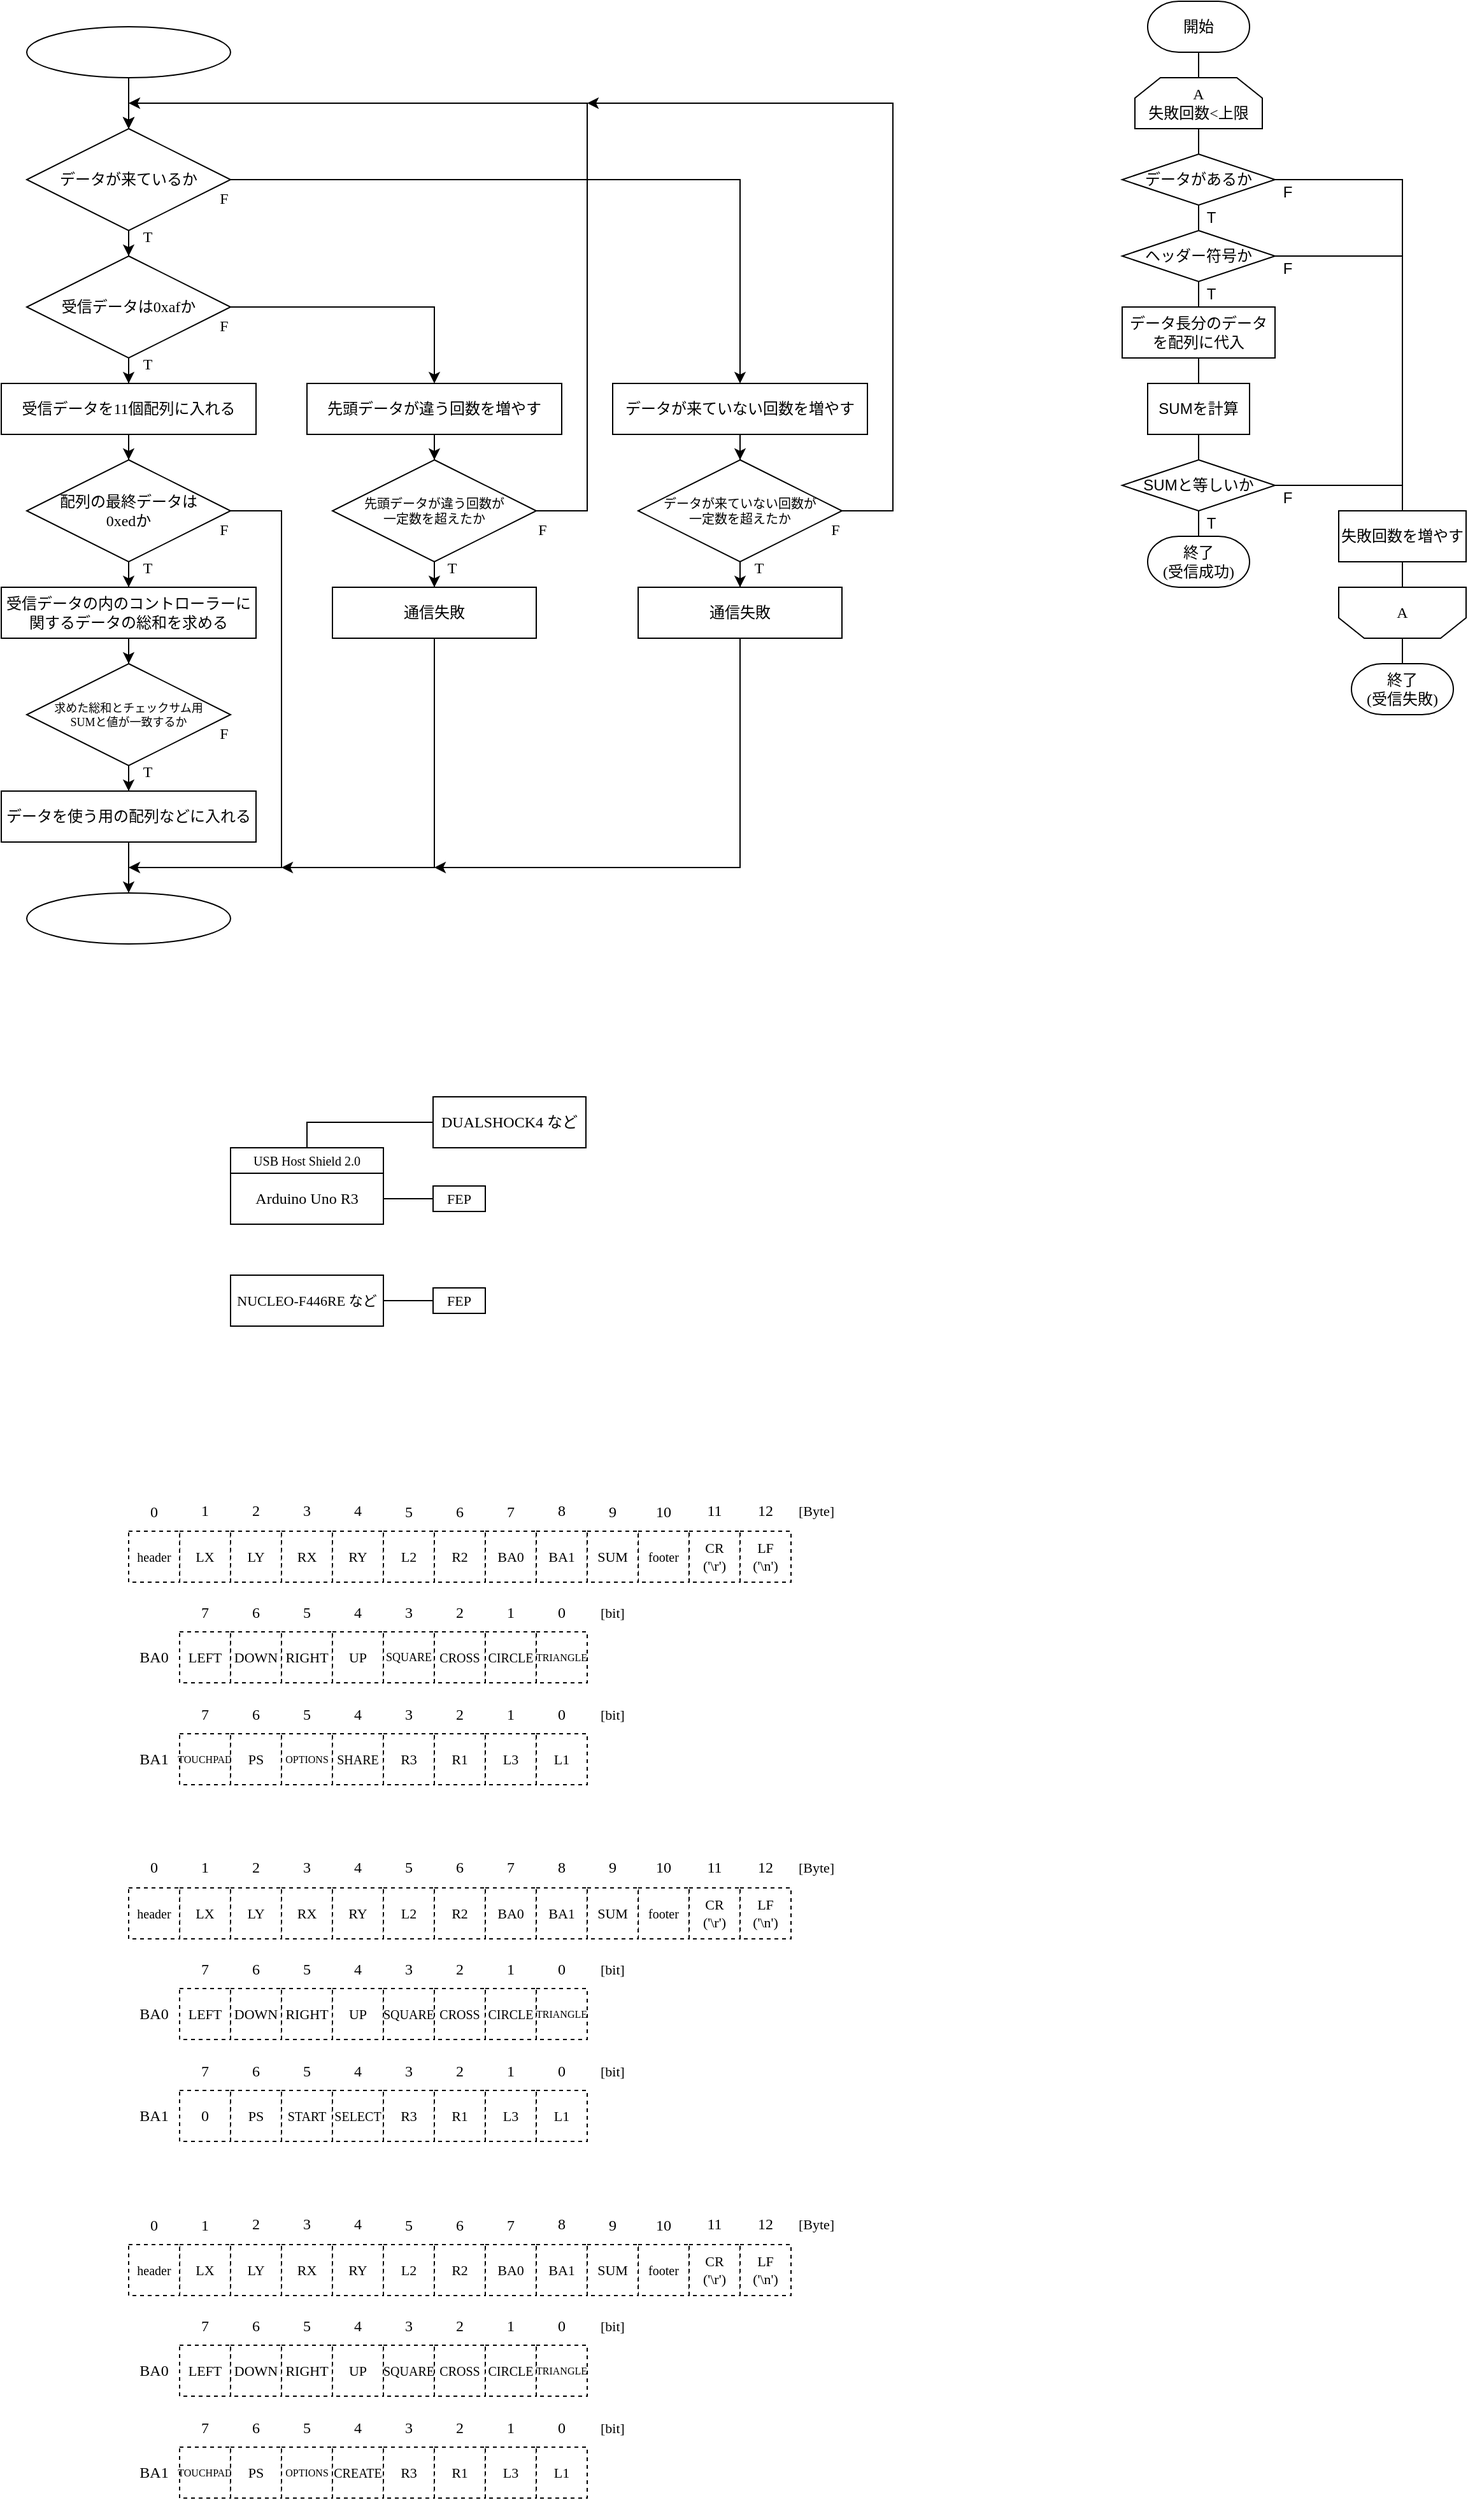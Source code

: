 <mxfile version="26.0.16">
  <diagram name="ページ1" id="tL2M7UDppxvaAbeHjXF0">
    <mxGraphModel dx="1195" dy="697" grid="1" gridSize="10" guides="1" tooltips="1" connect="1" arrows="1" fold="1" page="1" pageScale="1" pageWidth="827" pageHeight="1169" math="0" shadow="0">
      <root>
        <mxCell id="0" />
        <mxCell id="1" parent="0" />
        <mxCell id="Yz4Y8FsrlbaDkXt01OW3-17" style="edgeStyle=orthogonalEdgeStyle;rounded=0;orthogonalLoop=1;jettySize=auto;html=1;exitX=0.5;exitY=1;exitDx=0;exitDy=0;fontFamily=Lucida Console;" parent="1" source="Yz4Y8FsrlbaDkXt01OW3-1" target="Yz4Y8FsrlbaDkXt01OW3-2" edge="1">
          <mxGeometry relative="1" as="geometry" />
        </mxCell>
        <mxCell id="Yz4Y8FsrlbaDkXt01OW3-1" value="" style="ellipse;whiteSpace=wrap;html=1;fontFamily=Lucida Console;" parent="1" vertex="1">
          <mxGeometry x="80" y="60" width="160" height="40" as="geometry" />
        </mxCell>
        <mxCell id="Yz4Y8FsrlbaDkXt01OW3-18" style="edgeStyle=orthogonalEdgeStyle;rounded=0;orthogonalLoop=1;jettySize=auto;html=1;exitX=0.5;exitY=1;exitDx=0;exitDy=0;fontFamily=Lucida Console;" parent="1" source="Yz4Y8FsrlbaDkXt01OW3-2" target="Yz4Y8FsrlbaDkXt01OW3-3" edge="1">
          <mxGeometry relative="1" as="geometry" />
        </mxCell>
        <mxCell id="Yz4Y8FsrlbaDkXt01OW3-25" style="edgeStyle=orthogonalEdgeStyle;rounded=0;orthogonalLoop=1;jettySize=auto;html=1;exitX=1;exitY=0.5;exitDx=0;exitDy=0;fontFamily=Lucida Console;" parent="1" source="Yz4Y8FsrlbaDkXt01OW3-2" target="Yz4Y8FsrlbaDkXt01OW3-11" edge="1">
          <mxGeometry relative="1" as="geometry">
            <Array as="points">
              <mxPoint x="640" y="180" />
            </Array>
          </mxGeometry>
        </mxCell>
        <mxCell id="Yz4Y8FsrlbaDkXt01OW3-2" value="データが来ているか" style="rhombus;whiteSpace=wrap;html=1;fontSize=12;fontFamily=Lucida Console;" parent="1" vertex="1">
          <mxGeometry x="80" y="140" width="160" height="80" as="geometry" />
        </mxCell>
        <mxCell id="Yz4Y8FsrlbaDkXt01OW3-19" style="edgeStyle=orthogonalEdgeStyle;rounded=0;orthogonalLoop=1;jettySize=auto;html=1;exitX=0.5;exitY=1;exitDx=0;exitDy=0;fontFamily=Lucida Console;" parent="1" source="Yz4Y8FsrlbaDkXt01OW3-3" target="Yz4Y8FsrlbaDkXt01OW3-4" edge="1">
          <mxGeometry relative="1" as="geometry" />
        </mxCell>
        <mxCell id="Yz4Y8FsrlbaDkXt01OW3-28" style="edgeStyle=orthogonalEdgeStyle;rounded=0;orthogonalLoop=1;jettySize=auto;html=1;exitX=1;exitY=0.5;exitDx=0;exitDy=0;fontFamily=Lucida Console;" parent="1" source="Yz4Y8FsrlbaDkXt01OW3-3" target="Yz4Y8FsrlbaDkXt01OW3-14" edge="1">
          <mxGeometry relative="1" as="geometry">
            <Array as="points">
              <mxPoint x="400" y="280" />
            </Array>
          </mxGeometry>
        </mxCell>
        <mxCell id="Yz4Y8FsrlbaDkXt01OW3-3" value="受信データは0xafか" style="rhombus;whiteSpace=wrap;html=1;fontFamily=Lucida Console;" parent="1" vertex="1">
          <mxGeometry x="80" y="240" width="160" height="80" as="geometry" />
        </mxCell>
        <mxCell id="Yz4Y8FsrlbaDkXt01OW3-20" style="edgeStyle=orthogonalEdgeStyle;rounded=0;orthogonalLoop=1;jettySize=auto;html=1;exitX=0.5;exitY=1;exitDx=0;exitDy=0;fontFamily=Lucida Console;" parent="1" source="Yz4Y8FsrlbaDkXt01OW3-4" target="Yz4Y8FsrlbaDkXt01OW3-5" edge="1">
          <mxGeometry relative="1" as="geometry" />
        </mxCell>
        <mxCell id="Yz4Y8FsrlbaDkXt01OW3-4" value="受信データを11個配列に入れる" style="rounded=0;whiteSpace=wrap;html=1;fontFamily=Lucida Console;" parent="1" vertex="1">
          <mxGeometry x="60" y="340" width="200" height="40" as="geometry" />
        </mxCell>
        <mxCell id="Yz4Y8FsrlbaDkXt01OW3-21" style="edgeStyle=orthogonalEdgeStyle;rounded=0;orthogonalLoop=1;jettySize=auto;html=1;exitX=0.5;exitY=1;exitDx=0;exitDy=0;fontFamily=Lucida Console;" parent="1" source="Yz4Y8FsrlbaDkXt01OW3-5" target="Yz4Y8FsrlbaDkXt01OW3-7" edge="1">
          <mxGeometry relative="1" as="geometry" />
        </mxCell>
        <mxCell id="Yz4Y8FsrlbaDkXt01OW3-64" style="edgeStyle=orthogonalEdgeStyle;rounded=0;orthogonalLoop=1;jettySize=auto;html=1;exitX=1;exitY=0.5;exitDx=0;exitDy=0;fontFamily=Lucida Console;" parent="1" source="Yz4Y8FsrlbaDkXt01OW3-5" edge="1">
          <mxGeometry relative="1" as="geometry">
            <mxPoint x="160" y="720" as="targetPoint" />
            <Array as="points">
              <mxPoint x="280" y="440" />
              <mxPoint x="280" y="720" />
            </Array>
          </mxGeometry>
        </mxCell>
        <mxCell id="Yz4Y8FsrlbaDkXt01OW3-5" value="配列の最終データは&lt;div&gt;0xedか&lt;/div&gt;" style="rhombus;whiteSpace=wrap;html=1;fontSize=12;fontFamily=Lucida Console;" parent="1" vertex="1">
          <mxGeometry x="80" y="400" width="160" height="80" as="geometry" />
        </mxCell>
        <mxCell id="Yz4Y8FsrlbaDkXt01OW3-22" style="edgeStyle=orthogonalEdgeStyle;rounded=0;orthogonalLoop=1;jettySize=auto;html=1;exitX=0.5;exitY=1;exitDx=0;exitDy=0;fontFamily=Lucida Console;" parent="1" source="Yz4Y8FsrlbaDkXt01OW3-7" target="Yz4Y8FsrlbaDkXt01OW3-8" edge="1">
          <mxGeometry relative="1" as="geometry" />
        </mxCell>
        <mxCell id="Yz4Y8FsrlbaDkXt01OW3-7" value="受信データの内のコントローラーに関するデータの総和を求める" style="rounded=0;whiteSpace=wrap;html=1;fontSize=12;fontFamily=Lucida Console;" parent="1" vertex="1">
          <mxGeometry x="60" y="500" width="200" height="40" as="geometry" />
        </mxCell>
        <mxCell id="Yz4Y8FsrlbaDkXt01OW3-23" style="edgeStyle=orthogonalEdgeStyle;rounded=0;orthogonalLoop=1;jettySize=auto;html=1;exitX=0.5;exitY=1;exitDx=0;exitDy=0;fontFamily=Lucida Console;" parent="1" source="Yz4Y8FsrlbaDkXt01OW3-8" target="Yz4Y8FsrlbaDkXt01OW3-9" edge="1">
          <mxGeometry relative="1" as="geometry" />
        </mxCell>
        <mxCell id="Yz4Y8FsrlbaDkXt01OW3-8" value="求めた総和とチェックサム用&lt;div&gt;SUMと値が一致するか&lt;/div&gt;" style="rhombus;whiteSpace=wrap;html=1;fontSize=9;fontFamily=Lucida Console;" parent="1" vertex="1">
          <mxGeometry x="80" y="560" width="160" height="80" as="geometry" />
        </mxCell>
        <mxCell id="Yz4Y8FsrlbaDkXt01OW3-24" style="edgeStyle=orthogonalEdgeStyle;rounded=0;orthogonalLoop=1;jettySize=auto;html=1;exitX=0.5;exitY=1;exitDx=0;exitDy=0;fontFamily=Lucida Console;" parent="1" source="Yz4Y8FsrlbaDkXt01OW3-9" target="Yz4Y8FsrlbaDkXt01OW3-10" edge="1">
          <mxGeometry relative="1" as="geometry" />
        </mxCell>
        <mxCell id="Yz4Y8FsrlbaDkXt01OW3-9" value="データを使う用の配列などに入れる" style="rounded=0;whiteSpace=wrap;html=1;fontFamily=Lucida Console;" parent="1" vertex="1">
          <mxGeometry x="60" y="660" width="200" height="40" as="geometry" />
        </mxCell>
        <mxCell id="Yz4Y8FsrlbaDkXt01OW3-10" value="" style="ellipse;whiteSpace=wrap;html=1;fontFamily=Lucida Console;" parent="1" vertex="1">
          <mxGeometry x="80" y="740" width="160" height="40" as="geometry" />
        </mxCell>
        <mxCell id="Yz4Y8FsrlbaDkXt01OW3-26" style="edgeStyle=orthogonalEdgeStyle;rounded=0;orthogonalLoop=1;jettySize=auto;html=1;exitX=0.5;exitY=1;exitDx=0;exitDy=0;fontFamily=Lucida Console;" parent="1" source="Yz4Y8FsrlbaDkXt01OW3-11" target="Yz4Y8FsrlbaDkXt01OW3-12" edge="1">
          <mxGeometry relative="1" as="geometry" />
        </mxCell>
        <mxCell id="Yz4Y8FsrlbaDkXt01OW3-11" value="データが来ていない回数を増やす" style="rounded=0;whiteSpace=wrap;html=1;fontFamily=Lucida Console;" parent="1" vertex="1">
          <mxGeometry x="540" y="340" width="200" height="40" as="geometry" />
        </mxCell>
        <mxCell id="Yz4Y8FsrlbaDkXt01OW3-27" style="edgeStyle=orthogonalEdgeStyle;rounded=0;orthogonalLoop=1;jettySize=auto;html=1;exitX=0.5;exitY=1;exitDx=0;exitDy=0;fontFamily=Lucida Console;" parent="1" source="Yz4Y8FsrlbaDkXt01OW3-12" target="Yz4Y8FsrlbaDkXt01OW3-13" edge="1">
          <mxGeometry relative="1" as="geometry" />
        </mxCell>
        <mxCell id="Yz4Y8FsrlbaDkXt01OW3-65" style="edgeStyle=orthogonalEdgeStyle;rounded=0;orthogonalLoop=1;jettySize=auto;html=1;exitX=1;exitY=0.5;exitDx=0;exitDy=0;fontFamily=Lucida Console;" parent="1" source="Yz4Y8FsrlbaDkXt01OW3-12" edge="1">
          <mxGeometry relative="1" as="geometry">
            <mxPoint x="520" y="120" as="targetPoint" />
            <Array as="points">
              <mxPoint x="760" y="440" />
              <mxPoint x="760" y="120" />
            </Array>
          </mxGeometry>
        </mxCell>
        <mxCell id="Yz4Y8FsrlbaDkXt01OW3-12" value="データが来ていない回数が&lt;div&gt;一定数を超えたか&lt;/div&gt;" style="rhombus;whiteSpace=wrap;html=1;fontSize=10;align=center;verticalAlign=middle;fontFamily=Lucida Console;" parent="1" vertex="1">
          <mxGeometry x="560" y="400" width="160" height="80" as="geometry" />
        </mxCell>
        <mxCell id="Yz4Y8FsrlbaDkXt01OW3-61" style="edgeStyle=orthogonalEdgeStyle;rounded=0;orthogonalLoop=1;jettySize=auto;html=1;exitX=0.5;exitY=1;exitDx=0;exitDy=0;fontFamily=Lucida Console;" parent="1" source="Yz4Y8FsrlbaDkXt01OW3-13" edge="1">
          <mxGeometry relative="1" as="geometry">
            <mxPoint x="400" y="720" as="targetPoint" />
            <Array as="points">
              <mxPoint x="640" y="720" />
            </Array>
          </mxGeometry>
        </mxCell>
        <mxCell id="Yz4Y8FsrlbaDkXt01OW3-13" value="通信失敗" style="rounded=0;whiteSpace=wrap;html=1;fontFamily=Lucida Console;" parent="1" vertex="1">
          <mxGeometry x="560" y="500" width="160" height="40" as="geometry" />
        </mxCell>
        <mxCell id="Yz4Y8FsrlbaDkXt01OW3-29" style="edgeStyle=orthogonalEdgeStyle;rounded=0;orthogonalLoop=1;jettySize=auto;html=1;exitX=0.5;exitY=1;exitDx=0;exitDy=0;fontFamily=Lucida Console;" parent="1" source="Yz4Y8FsrlbaDkXt01OW3-14" target="Yz4Y8FsrlbaDkXt01OW3-15" edge="1">
          <mxGeometry relative="1" as="geometry" />
        </mxCell>
        <mxCell id="Yz4Y8FsrlbaDkXt01OW3-14" value="先頭データが違う回数を増やす" style="rounded=0;whiteSpace=wrap;html=1;fontFamily=Lucida Console;" parent="1" vertex="1">
          <mxGeometry x="300" y="340" width="200" height="40" as="geometry" />
        </mxCell>
        <mxCell id="Yz4Y8FsrlbaDkXt01OW3-30" style="edgeStyle=orthogonalEdgeStyle;rounded=0;orthogonalLoop=1;jettySize=auto;html=1;exitX=0.5;exitY=1;exitDx=0;exitDy=0;fontFamily=Lucida Console;" parent="1" source="Yz4Y8FsrlbaDkXt01OW3-15" target="Yz4Y8FsrlbaDkXt01OW3-16" edge="1">
          <mxGeometry relative="1" as="geometry" />
        </mxCell>
        <mxCell id="Yz4Y8FsrlbaDkXt01OW3-34" style="edgeStyle=orthogonalEdgeStyle;rounded=0;orthogonalLoop=1;jettySize=auto;html=1;exitDx=0;exitDy=0;fontFamily=Lucida Console;" parent="1" target="Yz4Y8FsrlbaDkXt01OW3-2" edge="1">
          <mxGeometry relative="1" as="geometry">
            <mxPoint x="160" y="120" as="sourcePoint" />
            <Array as="points">
              <mxPoint x="160" y="120" />
            </Array>
          </mxGeometry>
        </mxCell>
        <mxCell id="Yz4Y8FsrlbaDkXt01OW3-45" style="edgeStyle=orthogonalEdgeStyle;rounded=0;orthogonalLoop=1;jettySize=auto;html=1;exitDx=0;exitDy=0;fontFamily=Lucida Console;" parent="1" target="Yz4Y8FsrlbaDkXt01OW3-2" edge="1">
          <mxGeometry relative="1" as="geometry">
            <mxPoint x="160" y="120" as="sourcePoint" />
            <Array as="points">
              <mxPoint x="160" y="120" />
            </Array>
          </mxGeometry>
        </mxCell>
        <mxCell id="Yz4Y8FsrlbaDkXt01OW3-15" value="先頭データが違う回数が&lt;div&gt;一定数を超えたか&lt;/div&gt;" style="rhombus;whiteSpace=wrap;html=1;fontSize=10;fontFamily=Lucida Console;" parent="1" vertex="1">
          <mxGeometry x="320" y="400" width="160" height="80" as="geometry" />
        </mxCell>
        <mxCell id="Yz4Y8FsrlbaDkXt01OW3-62" style="edgeStyle=orthogonalEdgeStyle;rounded=0;orthogonalLoop=1;jettySize=auto;html=1;exitX=0.5;exitY=1;exitDx=0;exitDy=0;fontFamily=Lucida Console;" parent="1" source="Yz4Y8FsrlbaDkXt01OW3-16" edge="1">
          <mxGeometry relative="1" as="geometry">
            <mxPoint x="280" y="720" as="targetPoint" />
            <Array as="points">
              <mxPoint x="400" y="720" />
            </Array>
          </mxGeometry>
        </mxCell>
        <mxCell id="Yz4Y8FsrlbaDkXt01OW3-16" value="通信失敗" style="rounded=0;whiteSpace=wrap;html=1;fontFamily=Lucida Console;" parent="1" vertex="1">
          <mxGeometry x="320" y="500" width="160" height="40" as="geometry" />
        </mxCell>
        <mxCell id="Yz4Y8FsrlbaDkXt01OW3-47" value="T" style="text;html=1;align=center;verticalAlign=middle;whiteSpace=wrap;rounded=0;fontFamily=Lucida Console;" parent="1" vertex="1">
          <mxGeometry x="160" y="310" width="30" height="30" as="geometry" />
        </mxCell>
        <mxCell id="Yz4Y8FsrlbaDkXt01OW3-48" value="F" style="text;html=1;align=center;verticalAlign=middle;whiteSpace=wrap;rounded=0;fontFamily=Lucida Console;" parent="1" vertex="1">
          <mxGeometry x="220" y="280" width="30" height="30" as="geometry" />
        </mxCell>
        <mxCell id="Yz4Y8FsrlbaDkXt01OW3-49" value="T" style="text;html=1;align=center;verticalAlign=middle;whiteSpace=wrap;rounded=0;fontFamily=Lucida Console;" parent="1" vertex="1">
          <mxGeometry x="160" y="210" width="30" height="30" as="geometry" />
        </mxCell>
        <mxCell id="Yz4Y8FsrlbaDkXt01OW3-50" value="T" style="text;html=1;align=center;verticalAlign=middle;whiteSpace=wrap;rounded=0;fontFamily=Lucida Console;" parent="1" vertex="1">
          <mxGeometry x="160" y="470" width="30" height="30" as="geometry" />
        </mxCell>
        <mxCell id="Yz4Y8FsrlbaDkXt01OW3-51" value="T" style="text;html=1;align=center;verticalAlign=middle;whiteSpace=wrap;rounded=0;fontFamily=Lucida Console;" parent="1" vertex="1">
          <mxGeometry x="160" y="630" width="30" height="30" as="geometry" />
        </mxCell>
        <mxCell id="Yz4Y8FsrlbaDkXt01OW3-52" value="T" style="text;html=1;align=center;verticalAlign=middle;whiteSpace=wrap;rounded=0;fontFamily=Lucida Console;" parent="1" vertex="1">
          <mxGeometry x="399" y="470" width="30" height="30" as="geometry" />
        </mxCell>
        <mxCell id="Yz4Y8FsrlbaDkXt01OW3-53" value="T" style="text;html=1;align=center;verticalAlign=middle;whiteSpace=wrap;rounded=0;fontFamily=Lucida Console;" parent="1" vertex="1">
          <mxGeometry x="640" y="470" width="30" height="30" as="geometry" />
        </mxCell>
        <mxCell id="Yz4Y8FsrlbaDkXt01OW3-54" value="F" style="text;html=1;align=center;verticalAlign=middle;whiteSpace=wrap;rounded=0;fontFamily=Lucida Console;" parent="1" vertex="1">
          <mxGeometry x="220" y="180" width="30" height="30" as="geometry" />
        </mxCell>
        <mxCell id="Yz4Y8FsrlbaDkXt01OW3-55" value="F" style="text;html=1;align=center;verticalAlign=middle;whiteSpace=wrap;rounded=0;fontFamily=Lucida Console;" parent="1" vertex="1">
          <mxGeometry x="220" y="440" width="30" height="30" as="geometry" />
        </mxCell>
        <mxCell id="Yz4Y8FsrlbaDkXt01OW3-56" value="F" style="text;html=1;align=center;verticalAlign=middle;whiteSpace=wrap;rounded=0;fontFamily=Lucida Console;" parent="1" vertex="1">
          <mxGeometry x="220" y="600" width="30" height="30" as="geometry" />
        </mxCell>
        <mxCell id="Yz4Y8FsrlbaDkXt01OW3-57" value="F" style="text;html=1;align=center;verticalAlign=middle;whiteSpace=wrap;rounded=0;fontFamily=Lucida Console;" parent="1" vertex="1">
          <mxGeometry x="470" y="440" width="30" height="30" as="geometry" />
        </mxCell>
        <mxCell id="Yz4Y8FsrlbaDkXt01OW3-58" value="F" style="text;html=1;align=center;verticalAlign=middle;whiteSpace=wrap;rounded=0;fontFamily=Lucida Console;" parent="1" vertex="1">
          <mxGeometry x="700" y="440" width="30" height="30" as="geometry" />
        </mxCell>
        <mxCell id="Yz4Y8FsrlbaDkXt01OW3-59" value="" style="edgeStyle=orthogonalEdgeStyle;rounded=0;orthogonalLoop=1;jettySize=auto;html=1;exitX=1;exitY=0.5;exitDx=0;exitDy=0;fontFamily=Lucida Console;" parent="1" source="Yz4Y8FsrlbaDkXt01OW3-15" edge="1">
          <mxGeometry relative="1" as="geometry">
            <mxPoint x="480" y="440" as="sourcePoint" />
            <mxPoint x="160" y="120" as="targetPoint" />
            <Array as="points">
              <mxPoint x="520" y="440" />
              <mxPoint x="520" y="120" />
            </Array>
          </mxGeometry>
        </mxCell>
        <mxCell id="bhpmXlbfqUmF6bJcL2Kn-14" style="edgeStyle=orthogonalEdgeStyle;shape=connector;rounded=0;orthogonalLoop=1;jettySize=auto;html=1;exitX=1;exitY=0.5;exitDx=0;exitDy=0;strokeColor=default;align=center;verticalAlign=middle;fontFamily=Lucida Console;fontSize=11;fontColor=default;labelBackgroundColor=default;startFill=0;endArrow=none;" parent="1" source="bhpmXlbfqUmF6bJcL2Kn-3" target="bhpmXlbfqUmF6bJcL2Kn-12" edge="1">
          <mxGeometry relative="1" as="geometry" />
        </mxCell>
        <mxCell id="bhpmXlbfqUmF6bJcL2Kn-3" value="Arduino Uno R3" style="rounded=0;whiteSpace=wrap;html=1;fontFamily=Lucida Console;" parent="1" vertex="1">
          <mxGeometry x="240" y="960" width="120" height="40" as="geometry" />
        </mxCell>
        <mxCell id="bhpmXlbfqUmF6bJcL2Kn-4" value="USB Host Shield 2.0" style="rounded=0;whiteSpace=wrap;html=1;fontFamily=Lucida Console;fontSize=10;" parent="1" vertex="1">
          <mxGeometry x="240" y="940" width="120" height="20" as="geometry" />
        </mxCell>
        <mxCell id="bhpmXlbfqUmF6bJcL2Kn-11" style="edgeStyle=orthogonalEdgeStyle;shape=connector;rounded=0;orthogonalLoop=1;jettySize=auto;html=1;exitX=0;exitY=0.5;exitDx=0;exitDy=0;entryX=0.5;entryY=0;entryDx=0;entryDy=0;strokeColor=default;align=center;verticalAlign=middle;fontFamily=Lucida Console;fontSize=11;fontColor=default;labelBackgroundColor=default;startFill=0;endArrow=none;" parent="1" source="bhpmXlbfqUmF6bJcL2Kn-5" target="bhpmXlbfqUmF6bJcL2Kn-4" edge="1">
          <mxGeometry relative="1" as="geometry" />
        </mxCell>
        <mxCell id="bhpmXlbfqUmF6bJcL2Kn-5" value="DUALSHOCK4 など" style="rounded=0;whiteSpace=wrap;html=1;fontFamily=Lucida Console;" parent="1" vertex="1">
          <mxGeometry x="399" y="900" width="120" height="40" as="geometry" />
        </mxCell>
        <mxCell id="bhpmXlbfqUmF6bJcL2Kn-12" value="FEP" style="rounded=0;whiteSpace=wrap;html=1;fontFamily=Lucida Console;fontSize=11;fontColor=default;labelBackgroundColor=default;" parent="1" vertex="1">
          <mxGeometry x="399" y="970" width="41" height="20" as="geometry" />
        </mxCell>
        <mxCell id="bhpmXlbfqUmF6bJcL2Kn-18" style="edgeStyle=orthogonalEdgeStyle;shape=connector;rounded=0;orthogonalLoop=1;jettySize=auto;html=1;exitX=1;exitY=0.5;exitDx=0;exitDy=0;strokeColor=default;align=center;verticalAlign=middle;fontFamily=Lucida Console;fontSize=11;fontColor=default;labelBackgroundColor=default;startFill=0;endArrow=none;" parent="1" source="bhpmXlbfqUmF6bJcL2Kn-15" target="bhpmXlbfqUmF6bJcL2Kn-17" edge="1">
          <mxGeometry relative="1" as="geometry" />
        </mxCell>
        <mxCell id="bhpmXlbfqUmF6bJcL2Kn-15" value="NUCLEO-F446RE など" style="rounded=0;whiteSpace=wrap;html=1;fontFamily=Lucida Console;fontSize=11;fontColor=default;labelBackgroundColor=default;" parent="1" vertex="1">
          <mxGeometry x="240" y="1040" width="120" height="40" as="geometry" />
        </mxCell>
        <mxCell id="bhpmXlbfqUmF6bJcL2Kn-17" value="FEP" style="rounded=0;whiteSpace=wrap;html=1;fontFamily=Lucida Console;fontSize=11;fontColor=default;labelBackgroundColor=default;" parent="1" vertex="1">
          <mxGeometry x="399" y="1050" width="41" height="20" as="geometry" />
        </mxCell>
        <mxCell id="8CxDk29oplhfWI9HxKn5-1" value="LX" style="rounded=0;whiteSpace=wrap;html=1;dashed=1;fontSize=11;fontFamily=Lucida Console;" parent="1" vertex="1">
          <mxGeometry x="200" y="1241" width="40" height="40" as="geometry" />
        </mxCell>
        <mxCell id="8CxDk29oplhfWI9HxKn5-2" value="LY" style="rounded=0;whiteSpace=wrap;html=1;dashed=1;fontSize=11;fontFamily=Lucida Console;" parent="1" vertex="1">
          <mxGeometry x="240" y="1241" width="40" height="40" as="geometry" />
        </mxCell>
        <mxCell id="8CxDk29oplhfWI9HxKn5-3" value="RX" style="rounded=0;whiteSpace=wrap;html=1;dashed=1;fontSize=11;fontFamily=Lucida Console;" parent="1" vertex="1">
          <mxGeometry x="280" y="1241" width="40" height="40" as="geometry" />
        </mxCell>
        <mxCell id="8CxDk29oplhfWI9HxKn5-4" value="RY" style="rounded=0;whiteSpace=wrap;html=1;dashed=1;fontSize=11;fontFamily=Lucida Console;" parent="1" vertex="1">
          <mxGeometry x="320" y="1241" width="40" height="40" as="geometry" />
        </mxCell>
        <mxCell id="8CxDk29oplhfWI9HxKn5-5" value="L2" style="rounded=0;whiteSpace=wrap;html=1;dashed=1;fontSize=11;fontFamily=Lucida Console;" parent="1" vertex="1">
          <mxGeometry x="360" y="1241" width="40" height="40" as="geometry" />
        </mxCell>
        <mxCell id="8CxDk29oplhfWI9HxKn5-6" value="R2" style="rounded=0;whiteSpace=wrap;html=1;dashed=1;fontSize=11;fontFamily=Lucida Console;" parent="1" vertex="1">
          <mxGeometry x="400" y="1241" width="40" height="40" as="geometry" />
        </mxCell>
        <mxCell id="8CxDk29oplhfWI9HxKn5-7" value="BA0" style="rounded=0;whiteSpace=wrap;html=1;dashed=1;fontSize=11;fontFamily=Lucida Console;" parent="1" vertex="1">
          <mxGeometry x="440" y="1241" width="40" height="40" as="geometry" />
        </mxCell>
        <mxCell id="8CxDk29oplhfWI9HxKn5-8" value="BA1" style="rounded=0;whiteSpace=wrap;html=1;dashed=1;fontSize=11;fontFamily=Lucida Console;" parent="1" vertex="1">
          <mxGeometry x="480" y="1241" width="40" height="40" as="geometry" />
        </mxCell>
        <mxCell id="8CxDk29oplhfWI9HxKn5-9" value="header" style="rounded=0;whiteSpace=wrap;html=1;dashed=1;fontSize=10;fontFamily=Lucida Console;" parent="1" vertex="1">
          <mxGeometry x="160" y="1241" width="40" height="40" as="geometry" />
        </mxCell>
        <mxCell id="8CxDk29oplhfWI9HxKn5-10" value="footer" style="rounded=0;whiteSpace=wrap;html=1;dashed=1;fontSize=10;fontFamily=Lucida Console;" parent="1" vertex="1">
          <mxGeometry x="560" y="1241" width="40" height="40" as="geometry" />
        </mxCell>
        <mxCell id="8CxDk29oplhfWI9HxKn5-12" value="CR&lt;div&gt;(&#39;\r&#39;)&lt;/div&gt;" style="rounded=0;whiteSpace=wrap;html=1;dashed=1;fontSize=11;fontFamily=Lucida Console;" parent="1" vertex="1">
          <mxGeometry x="600" y="1241" width="40" height="40" as="geometry" />
        </mxCell>
        <mxCell id="8CxDk29oplhfWI9HxKn5-13" value="LF&lt;div&gt;(&#39;\n&#39;)&lt;/div&gt;" style="rounded=0;whiteSpace=wrap;html=1;dashed=1;fontSize=11;fontFamily=Lucida Console;" parent="1" vertex="1">
          <mxGeometry x="640" y="1241" width="40" height="40" as="geometry" />
        </mxCell>
        <mxCell id="8CxDk29oplhfWI9HxKn5-14" value="SUM" style="rounded=0;whiteSpace=wrap;html=1;dashed=1;fontSize=11;fontFamily=Lucida Console;" parent="1" vertex="1">
          <mxGeometry x="520" y="1241" width="40" height="40" as="geometry" />
        </mxCell>
        <mxCell id="8CxDk29oplhfWI9HxKn5-15" value="LEFT" style="rounded=0;whiteSpace=wrap;html=1;dashed=1;fontSize=11;fontFamily=Lucida Console;" parent="1" vertex="1">
          <mxGeometry x="200" y="1320" width="40" height="40" as="geometry" />
        </mxCell>
        <mxCell id="8CxDk29oplhfWI9HxKn5-23" value="DOWN" style="rounded=0;whiteSpace=wrap;html=1;dashed=1;fontSize=11;fontFamily=Lucida Console;" parent="1" vertex="1">
          <mxGeometry x="240" y="1320" width="40" height="40" as="geometry" />
        </mxCell>
        <mxCell id="8CxDk29oplhfWI9HxKn5-24" value="RIGHT" style="rounded=0;whiteSpace=wrap;html=1;dashed=1;fontSize=11;fontFamily=Lucida Console;" parent="1" vertex="1">
          <mxGeometry x="280" y="1320" width="40" height="40" as="geometry" />
        </mxCell>
        <mxCell id="8CxDk29oplhfWI9HxKn5-25" value="UP" style="rounded=0;whiteSpace=wrap;html=1;dashed=1;fontSize=11;fontFamily=Lucida Console;" parent="1" vertex="1">
          <mxGeometry x="320" y="1320" width="40" height="40" as="geometry" />
        </mxCell>
        <mxCell id="8CxDk29oplhfWI9HxKn5-26" value="SQUARE" style="rounded=0;whiteSpace=wrap;html=1;dashed=1;fontSize=9;fontFamily=Lucida Console;" parent="1" vertex="1">
          <mxGeometry x="360" y="1320" width="40" height="40" as="geometry" />
        </mxCell>
        <mxCell id="8CxDk29oplhfWI9HxKn5-27" value="CROSS" style="rounded=0;whiteSpace=wrap;html=1;dashed=1;fontSize=10;fontFamily=Lucida Console;" parent="1" vertex="1">
          <mxGeometry x="400" y="1320" width="40" height="40" as="geometry" />
        </mxCell>
        <mxCell id="8CxDk29oplhfWI9HxKn5-28" value="CIRCLE" style="rounded=0;whiteSpace=wrap;html=1;dashed=1;fontSize=10;fontFamily=Lucida Console;" parent="1" vertex="1">
          <mxGeometry x="440" y="1320" width="40" height="40" as="geometry" />
        </mxCell>
        <mxCell id="8CxDk29oplhfWI9HxKn5-29" value="TRIANGLE" style="rounded=0;whiteSpace=wrap;html=1;dashed=1;fontSize=8;fontFamily=Lucida Console;" parent="1" vertex="1">
          <mxGeometry x="480" y="1320" width="40" height="40" as="geometry" />
        </mxCell>
        <mxCell id="8CxDk29oplhfWI9HxKn5-30" value="TOUCHPAD" style="rounded=0;whiteSpace=wrap;html=1;dashed=1;fontSize=8;fontFamily=Lucida Console;" parent="1" vertex="1">
          <mxGeometry x="200" y="1400" width="40" height="40" as="geometry" />
        </mxCell>
        <mxCell id="8CxDk29oplhfWI9HxKn5-31" value="PS" style="rounded=0;whiteSpace=wrap;html=1;dashed=1;fontSize=11;fontFamily=Lucida Console;" parent="1" vertex="1">
          <mxGeometry x="240" y="1400" width="40" height="40" as="geometry" />
        </mxCell>
        <mxCell id="8CxDk29oplhfWI9HxKn5-32" value="OPTIONS" style="rounded=0;whiteSpace=wrap;html=1;dashed=1;fontSize=8;fontFamily=Lucida Console;" parent="1" vertex="1">
          <mxGeometry x="280" y="1400" width="40" height="40" as="geometry" />
        </mxCell>
        <mxCell id="8CxDk29oplhfWI9HxKn5-33" value="SHARE" style="rounded=0;whiteSpace=wrap;html=1;dashed=1;fontSize=10;fontFamily=Lucida Console;" parent="1" vertex="1">
          <mxGeometry x="320" y="1400" width="40" height="40" as="geometry" />
        </mxCell>
        <mxCell id="8CxDk29oplhfWI9HxKn5-34" value="R3" style="rounded=0;whiteSpace=wrap;html=1;dashed=1;fontSize=11;fontFamily=Lucida Console;" parent="1" vertex="1">
          <mxGeometry x="360" y="1400" width="40" height="40" as="geometry" />
        </mxCell>
        <mxCell id="8CxDk29oplhfWI9HxKn5-35" value="R1" style="rounded=0;whiteSpace=wrap;html=1;dashed=1;fontSize=11;fontFamily=Lucida Console;" parent="1" vertex="1">
          <mxGeometry x="400" y="1400" width="40" height="40" as="geometry" />
        </mxCell>
        <mxCell id="8CxDk29oplhfWI9HxKn5-36" value="L3" style="rounded=0;whiteSpace=wrap;html=1;dashed=1;fontSize=11;fontFamily=Lucida Console;" parent="1" vertex="1">
          <mxGeometry x="440" y="1400" width="40" height="40" as="geometry" />
        </mxCell>
        <mxCell id="8CxDk29oplhfWI9HxKn5-37" value="L1" style="rounded=0;whiteSpace=wrap;html=1;dashed=1;fontSize=11;fontFamily=Lucida Console;" parent="1" vertex="1">
          <mxGeometry x="480" y="1400" width="40" height="40" as="geometry" />
        </mxCell>
        <mxCell id="8CxDk29oplhfWI9HxKn5-39" value="BA0" style="text;html=1;align=center;verticalAlign=middle;whiteSpace=wrap;rounded=0;fontFamily=Lucida Console;" parent="1" vertex="1">
          <mxGeometry x="160" y="1320" width="40" height="40" as="geometry" />
        </mxCell>
        <mxCell id="8CxDk29oplhfWI9HxKn5-40" value="BA1" style="text;html=1;align=center;verticalAlign=middle;whiteSpace=wrap;rounded=0;fontFamily=Lucida Console;" parent="1" vertex="1">
          <mxGeometry x="160" y="1400" width="40" height="40" as="geometry" />
        </mxCell>
        <mxCell id="8CxDk29oplhfWI9HxKn5-41" value="0" style="text;html=1;align=center;verticalAlign=middle;whiteSpace=wrap;rounded=0;fontFamily=Lucida Console;" parent="1" vertex="1">
          <mxGeometry x="480" y="1290" width="40" height="30" as="geometry" />
        </mxCell>
        <mxCell id="8CxDk29oplhfWI9HxKn5-42" value="1" style="text;html=1;align=center;verticalAlign=middle;whiteSpace=wrap;rounded=0;fontFamily=Lucida Console;" parent="1" vertex="1">
          <mxGeometry x="440" y="1290" width="40" height="30" as="geometry" />
        </mxCell>
        <mxCell id="8CxDk29oplhfWI9HxKn5-43" value="2" style="text;html=1;align=center;verticalAlign=middle;whiteSpace=wrap;rounded=0;fontFamily=Lucida Console;" parent="1" vertex="1">
          <mxGeometry x="400" y="1290" width="40" height="30" as="geometry" />
        </mxCell>
        <mxCell id="8CxDk29oplhfWI9HxKn5-44" value="3" style="text;html=1;align=center;verticalAlign=middle;whiteSpace=wrap;rounded=0;fontFamily=Lucida Console;" parent="1" vertex="1">
          <mxGeometry x="360" y="1290" width="40" height="30" as="geometry" />
        </mxCell>
        <mxCell id="8CxDk29oplhfWI9HxKn5-45" value="4" style="text;html=1;align=center;verticalAlign=middle;whiteSpace=wrap;rounded=0;fontFamily=Lucida Console;" parent="1" vertex="1">
          <mxGeometry x="320" y="1290" width="40" height="30" as="geometry" />
        </mxCell>
        <mxCell id="8CxDk29oplhfWI9HxKn5-46" value="5" style="text;html=1;align=center;verticalAlign=middle;whiteSpace=wrap;rounded=0;fontFamily=Lucida Console;" parent="1" vertex="1">
          <mxGeometry x="280" y="1290" width="40" height="30" as="geometry" />
        </mxCell>
        <mxCell id="8CxDk29oplhfWI9HxKn5-47" value="6" style="text;html=1;align=center;verticalAlign=middle;whiteSpace=wrap;rounded=0;fontFamily=Lucida Console;" parent="1" vertex="1">
          <mxGeometry x="240" y="1290" width="40" height="30" as="geometry" />
        </mxCell>
        <mxCell id="8CxDk29oplhfWI9HxKn5-48" value="7" style="text;html=1;align=center;verticalAlign=middle;whiteSpace=wrap;rounded=0;fontFamily=Lucida Console;" parent="1" vertex="1">
          <mxGeometry x="200" y="1290" width="40" height="30" as="geometry" />
        </mxCell>
        <mxCell id="8CxDk29oplhfWI9HxKn5-49" value="0" style="text;html=1;align=center;verticalAlign=middle;whiteSpace=wrap;rounded=0;fontFamily=Lucida Console;" parent="1" vertex="1">
          <mxGeometry x="480" y="1370" width="40" height="30" as="geometry" />
        </mxCell>
        <mxCell id="8CxDk29oplhfWI9HxKn5-50" value="1" style="text;html=1;align=center;verticalAlign=middle;whiteSpace=wrap;rounded=0;fontFamily=Lucida Console;" parent="1" vertex="1">
          <mxGeometry x="440" y="1370" width="40" height="30" as="geometry" />
        </mxCell>
        <mxCell id="8CxDk29oplhfWI9HxKn5-51" value="2" style="text;html=1;align=center;verticalAlign=middle;whiteSpace=wrap;rounded=0;fontFamily=Lucida Console;" parent="1" vertex="1">
          <mxGeometry x="400" y="1370" width="40" height="30" as="geometry" />
        </mxCell>
        <mxCell id="8CxDk29oplhfWI9HxKn5-52" value="3" style="text;html=1;align=center;verticalAlign=middle;whiteSpace=wrap;rounded=0;fontFamily=Lucida Console;" parent="1" vertex="1">
          <mxGeometry x="360" y="1370" width="40" height="30" as="geometry" />
        </mxCell>
        <mxCell id="8CxDk29oplhfWI9HxKn5-53" value="4" style="text;html=1;align=center;verticalAlign=middle;whiteSpace=wrap;rounded=0;fontFamily=Lucida Console;" parent="1" vertex="1">
          <mxGeometry x="320" y="1370" width="40" height="30" as="geometry" />
        </mxCell>
        <mxCell id="8CxDk29oplhfWI9HxKn5-54" value="5" style="text;html=1;align=center;verticalAlign=middle;whiteSpace=wrap;rounded=0;fontFamily=Lucida Console;" parent="1" vertex="1">
          <mxGeometry x="280" y="1370" width="40" height="30" as="geometry" />
        </mxCell>
        <mxCell id="8CxDk29oplhfWI9HxKn5-55" value="6" style="text;html=1;align=center;verticalAlign=middle;whiteSpace=wrap;rounded=0;fontFamily=Lucida Console;" parent="1" vertex="1">
          <mxGeometry x="240" y="1370" width="40" height="30" as="geometry" />
        </mxCell>
        <mxCell id="8CxDk29oplhfWI9HxKn5-56" value="7" style="text;html=1;align=center;verticalAlign=middle;whiteSpace=wrap;rounded=0;fontFamily=Lucida Console;" parent="1" vertex="1">
          <mxGeometry x="200" y="1370" width="40" height="30" as="geometry" />
        </mxCell>
        <mxCell id="8CxDk29oplhfWI9HxKn5-57" value="0" style="text;html=1;align=center;verticalAlign=middle;whiteSpace=wrap;rounded=0;fontFamily=Lucida Console;" parent="1" vertex="1">
          <mxGeometry x="160" y="1211" width="40" height="30" as="geometry" />
        </mxCell>
        <mxCell id="8CxDk29oplhfWI9HxKn5-58" value="1" style="text;html=1;align=center;verticalAlign=middle;whiteSpace=wrap;rounded=0;fontFamily=Lucida Console;" parent="1" vertex="1">
          <mxGeometry x="200" y="1210" width="40" height="30" as="geometry" />
        </mxCell>
        <mxCell id="8CxDk29oplhfWI9HxKn5-59" value="2" style="text;html=1;align=center;verticalAlign=middle;whiteSpace=wrap;rounded=0;fontFamily=Lucida Console;" parent="1" vertex="1">
          <mxGeometry x="240" y="1210" width="40" height="30" as="geometry" />
        </mxCell>
        <mxCell id="8CxDk29oplhfWI9HxKn5-60" value="3" style="text;html=1;align=center;verticalAlign=middle;whiteSpace=wrap;rounded=0;fontFamily=Lucida Console;" parent="1" vertex="1">
          <mxGeometry x="280" y="1210" width="40" height="30" as="geometry" />
        </mxCell>
        <mxCell id="8CxDk29oplhfWI9HxKn5-61" value="4" style="text;html=1;align=center;verticalAlign=middle;whiteSpace=wrap;rounded=0;fontFamily=Lucida Console;" parent="1" vertex="1">
          <mxGeometry x="320" y="1210" width="40" height="30" as="geometry" />
        </mxCell>
        <mxCell id="8CxDk29oplhfWI9HxKn5-62" value="5" style="text;html=1;align=center;verticalAlign=middle;whiteSpace=wrap;rounded=0;fontFamily=Lucida Console;" parent="1" vertex="1">
          <mxGeometry x="360" y="1211" width="40" height="30" as="geometry" />
        </mxCell>
        <mxCell id="8CxDk29oplhfWI9HxKn5-63" value="6" style="text;html=1;align=center;verticalAlign=middle;whiteSpace=wrap;rounded=0;fontFamily=Lucida Console;" parent="1" vertex="1">
          <mxGeometry x="400" y="1211" width="40" height="30" as="geometry" />
        </mxCell>
        <mxCell id="8CxDk29oplhfWI9HxKn5-64" value="7" style="text;html=1;align=center;verticalAlign=middle;whiteSpace=wrap;rounded=0;fontFamily=Lucida Console;" parent="1" vertex="1">
          <mxGeometry x="440" y="1211" width="40" height="30" as="geometry" />
        </mxCell>
        <mxCell id="8CxDk29oplhfWI9HxKn5-65" value="8" style="text;html=1;align=center;verticalAlign=middle;whiteSpace=wrap;rounded=0;fontFamily=Lucida Console;" parent="1" vertex="1">
          <mxGeometry x="480" y="1210" width="40" height="30" as="geometry" />
        </mxCell>
        <mxCell id="8CxDk29oplhfWI9HxKn5-66" value="9" style="text;html=1;align=center;verticalAlign=middle;whiteSpace=wrap;rounded=0;fontFamily=Lucida Console;" parent="1" vertex="1">
          <mxGeometry x="520" y="1211" width="40" height="30" as="geometry" />
        </mxCell>
        <mxCell id="8CxDk29oplhfWI9HxKn5-67" value="10" style="text;html=1;align=center;verticalAlign=middle;whiteSpace=wrap;rounded=0;fontFamily=Lucida Console;" parent="1" vertex="1">
          <mxGeometry x="560" y="1211" width="40" height="30" as="geometry" />
        </mxCell>
        <mxCell id="8CxDk29oplhfWI9HxKn5-68" value="11" style="text;html=1;align=center;verticalAlign=middle;whiteSpace=wrap;rounded=0;fontFamily=Lucida Console;" parent="1" vertex="1">
          <mxGeometry x="600" y="1210" width="40" height="30" as="geometry" />
        </mxCell>
        <mxCell id="8CxDk29oplhfWI9HxKn5-69" value="12" style="text;html=1;align=center;verticalAlign=middle;whiteSpace=wrap;rounded=0;fontFamily=Lucida Console;" parent="1" vertex="1">
          <mxGeometry x="640" y="1210" width="40" height="30" as="geometry" />
        </mxCell>
        <mxCell id="uZlLqdS4Y7mtXtIyGgR4-1" value="LX" style="rounded=0;whiteSpace=wrap;html=1;dashed=1;fontSize=11;fontFamily=Lucida Console;" parent="1" vertex="1">
          <mxGeometry x="200" y="1521" width="40" height="40" as="geometry" />
        </mxCell>
        <mxCell id="uZlLqdS4Y7mtXtIyGgR4-2" value="LY" style="rounded=0;whiteSpace=wrap;html=1;dashed=1;fontSize=11;fontFamily=Lucida Console;" parent="1" vertex="1">
          <mxGeometry x="240" y="1521" width="40" height="40" as="geometry" />
        </mxCell>
        <mxCell id="uZlLqdS4Y7mtXtIyGgR4-3" value="RX" style="rounded=0;whiteSpace=wrap;html=1;dashed=1;fontSize=11;fontFamily=Lucida Console;" parent="1" vertex="1">
          <mxGeometry x="280" y="1521" width="40" height="40" as="geometry" />
        </mxCell>
        <mxCell id="uZlLqdS4Y7mtXtIyGgR4-4" value="RY" style="rounded=0;whiteSpace=wrap;html=1;dashed=1;fontSize=11;fontFamily=Lucida Console;" parent="1" vertex="1">
          <mxGeometry x="320" y="1521" width="40" height="40" as="geometry" />
        </mxCell>
        <mxCell id="uZlLqdS4Y7mtXtIyGgR4-5" value="L2" style="rounded=0;whiteSpace=wrap;html=1;dashed=1;fontSize=11;fontFamily=Lucida Console;" parent="1" vertex="1">
          <mxGeometry x="360" y="1521" width="40" height="40" as="geometry" />
        </mxCell>
        <mxCell id="uZlLqdS4Y7mtXtIyGgR4-6" value="R2" style="rounded=0;whiteSpace=wrap;html=1;dashed=1;fontSize=11;fontFamily=Lucida Console;" parent="1" vertex="1">
          <mxGeometry x="400" y="1521" width="40" height="40" as="geometry" />
        </mxCell>
        <mxCell id="uZlLqdS4Y7mtXtIyGgR4-7" value="BA0" style="rounded=0;whiteSpace=wrap;html=1;dashed=1;fontSize=11;fontFamily=Lucida Console;" parent="1" vertex="1">
          <mxGeometry x="440" y="1521" width="40" height="40" as="geometry" />
        </mxCell>
        <mxCell id="uZlLqdS4Y7mtXtIyGgR4-8" value="BA1" style="rounded=0;whiteSpace=wrap;html=1;dashed=1;fontSize=11;fontFamily=Lucida Console;" parent="1" vertex="1">
          <mxGeometry x="480" y="1521" width="40" height="40" as="geometry" />
        </mxCell>
        <mxCell id="uZlLqdS4Y7mtXtIyGgR4-9" value="header" style="rounded=0;whiteSpace=wrap;html=1;dashed=1;fontSize=10;fontFamily=Lucida Console;" parent="1" vertex="1">
          <mxGeometry x="160" y="1521" width="40" height="40" as="geometry" />
        </mxCell>
        <mxCell id="uZlLqdS4Y7mtXtIyGgR4-10" value="footer" style="rounded=0;whiteSpace=wrap;html=1;dashed=1;fontSize=10;fontFamily=Lucida Console;" parent="1" vertex="1">
          <mxGeometry x="560" y="1521" width="40" height="40" as="geometry" />
        </mxCell>
        <mxCell id="uZlLqdS4Y7mtXtIyGgR4-13" value="SUM" style="rounded=0;whiteSpace=wrap;html=1;dashed=1;fontSize=11;fontFamily=Lucida Console;" parent="1" vertex="1">
          <mxGeometry x="520" y="1521" width="40" height="40" as="geometry" />
        </mxCell>
        <mxCell id="uZlLqdS4Y7mtXtIyGgR4-14" value="LEFT" style="rounded=0;whiteSpace=wrap;html=1;dashed=1;fontSize=11;fontFamily=Lucida Console;" parent="1" vertex="1">
          <mxGeometry x="200" y="1600" width="40" height="40" as="geometry" />
        </mxCell>
        <mxCell id="uZlLqdS4Y7mtXtIyGgR4-15" value="DOWN" style="rounded=0;whiteSpace=wrap;html=1;dashed=1;fontSize=11;fontFamily=Lucida Console;" parent="1" vertex="1">
          <mxGeometry x="240" y="1600" width="40" height="40" as="geometry" />
        </mxCell>
        <mxCell id="uZlLqdS4Y7mtXtIyGgR4-16" value="RIGHT" style="rounded=0;whiteSpace=wrap;html=1;dashed=1;fontSize=11;fontFamily=Lucida Console;" parent="1" vertex="1">
          <mxGeometry x="280" y="1600" width="40" height="40" as="geometry" />
        </mxCell>
        <mxCell id="uZlLqdS4Y7mtXtIyGgR4-17" value="UP" style="rounded=0;whiteSpace=wrap;html=1;dashed=1;fontSize=11;fontFamily=Lucida Console;" parent="1" vertex="1">
          <mxGeometry x="320" y="1600" width="40" height="40" as="geometry" />
        </mxCell>
        <mxCell id="uZlLqdS4Y7mtXtIyGgR4-18" value="SQUARE" style="rounded=0;whiteSpace=wrap;html=1;dashed=1;fontSize=10;fontFamily=Lucida Console;" parent="1" vertex="1">
          <mxGeometry x="360" y="1600" width="40" height="40" as="geometry" />
        </mxCell>
        <mxCell id="uZlLqdS4Y7mtXtIyGgR4-19" value="CROSS" style="rounded=0;whiteSpace=wrap;html=1;dashed=1;fontSize=10;fontFamily=Lucida Console;" parent="1" vertex="1">
          <mxGeometry x="400" y="1600" width="40" height="40" as="geometry" />
        </mxCell>
        <mxCell id="uZlLqdS4Y7mtXtIyGgR4-20" value="CIRCLE" style="rounded=0;whiteSpace=wrap;html=1;dashed=1;fontSize=10;fontFamily=Lucida Console;" parent="1" vertex="1">
          <mxGeometry x="440" y="1600" width="40" height="40" as="geometry" />
        </mxCell>
        <mxCell id="uZlLqdS4Y7mtXtIyGgR4-21" value="TRIANGLE" style="rounded=0;whiteSpace=wrap;html=1;dashed=1;fontSize=8;fontFamily=Lucida Console;" parent="1" vertex="1">
          <mxGeometry x="480" y="1600" width="40" height="40" as="geometry" />
        </mxCell>
        <mxCell id="uZlLqdS4Y7mtXtIyGgR4-22" value="0" style="rounded=0;whiteSpace=wrap;html=1;dashed=1;fontSize=12;fontFamily=Lucida Console;" parent="1" vertex="1">
          <mxGeometry x="200" y="1680" width="40" height="40" as="geometry" />
        </mxCell>
        <mxCell id="uZlLqdS4Y7mtXtIyGgR4-23" value="PS" style="rounded=0;whiteSpace=wrap;html=1;dashed=1;fontSize=11;fontFamily=Lucida Console;" parent="1" vertex="1">
          <mxGeometry x="240" y="1680" width="40" height="40" as="geometry" />
        </mxCell>
        <mxCell id="uZlLqdS4Y7mtXtIyGgR4-24" value="START" style="rounded=0;whiteSpace=wrap;html=1;dashed=1;fontSize=10;fontFamily=Lucida Console;" parent="1" vertex="1">
          <mxGeometry x="280" y="1680" width="40" height="40" as="geometry" />
        </mxCell>
        <mxCell id="uZlLqdS4Y7mtXtIyGgR4-25" value="SELECT" style="rounded=0;whiteSpace=wrap;html=1;dashed=1;fontSize=10;fontFamily=Lucida Console;" parent="1" vertex="1">
          <mxGeometry x="320" y="1680" width="40" height="40" as="geometry" />
        </mxCell>
        <mxCell id="uZlLqdS4Y7mtXtIyGgR4-26" value="R3" style="rounded=0;whiteSpace=wrap;html=1;dashed=1;fontSize=11;fontFamily=Lucida Console;" parent="1" vertex="1">
          <mxGeometry x="360" y="1680" width="40" height="40" as="geometry" />
        </mxCell>
        <mxCell id="uZlLqdS4Y7mtXtIyGgR4-27" value="R1" style="rounded=0;whiteSpace=wrap;html=1;dashed=1;fontSize=11;fontFamily=Lucida Console;" parent="1" vertex="1">
          <mxGeometry x="400" y="1680" width="40" height="40" as="geometry" />
        </mxCell>
        <mxCell id="uZlLqdS4Y7mtXtIyGgR4-28" value="L3" style="rounded=0;whiteSpace=wrap;html=1;dashed=1;fontSize=11;fontFamily=Lucida Console;" parent="1" vertex="1">
          <mxGeometry x="440" y="1680" width="40" height="40" as="geometry" />
        </mxCell>
        <mxCell id="uZlLqdS4Y7mtXtIyGgR4-29" value="L1" style="rounded=0;whiteSpace=wrap;html=1;dashed=1;fontSize=11;fontFamily=Lucida Console;" parent="1" vertex="1">
          <mxGeometry x="480" y="1680" width="40" height="40" as="geometry" />
        </mxCell>
        <mxCell id="uZlLqdS4Y7mtXtIyGgR4-30" value="BA0" style="text;html=1;align=center;verticalAlign=middle;whiteSpace=wrap;rounded=0;fontFamily=Lucida Console;" parent="1" vertex="1">
          <mxGeometry x="160" y="1600" width="40" height="40" as="geometry" />
        </mxCell>
        <mxCell id="uZlLqdS4Y7mtXtIyGgR4-31" value="BA1" style="text;html=1;align=center;verticalAlign=middle;whiteSpace=wrap;rounded=0;fontFamily=Lucida Console;" parent="1" vertex="1">
          <mxGeometry x="160" y="1680" width="40" height="40" as="geometry" />
        </mxCell>
        <mxCell id="uZlLqdS4Y7mtXtIyGgR4-32" value="0" style="text;html=1;align=center;verticalAlign=middle;whiteSpace=wrap;rounded=0;fontFamily=Lucida Console;" parent="1" vertex="1">
          <mxGeometry x="480" y="1570" width="40" height="30" as="geometry" />
        </mxCell>
        <mxCell id="uZlLqdS4Y7mtXtIyGgR4-33" value="1" style="text;html=1;align=center;verticalAlign=middle;whiteSpace=wrap;rounded=0;fontFamily=Lucida Console;" parent="1" vertex="1">
          <mxGeometry x="440" y="1570" width="40" height="30" as="geometry" />
        </mxCell>
        <mxCell id="uZlLqdS4Y7mtXtIyGgR4-34" value="2" style="text;html=1;align=center;verticalAlign=middle;whiteSpace=wrap;rounded=0;fontFamily=Lucida Console;" parent="1" vertex="1">
          <mxGeometry x="400" y="1570" width="40" height="30" as="geometry" />
        </mxCell>
        <mxCell id="uZlLqdS4Y7mtXtIyGgR4-35" value="3" style="text;html=1;align=center;verticalAlign=middle;whiteSpace=wrap;rounded=0;fontFamily=Lucida Console;" parent="1" vertex="1">
          <mxGeometry x="360" y="1570" width="40" height="30" as="geometry" />
        </mxCell>
        <mxCell id="uZlLqdS4Y7mtXtIyGgR4-36" value="4" style="text;html=1;align=center;verticalAlign=middle;whiteSpace=wrap;rounded=0;fontFamily=Lucida Console;" parent="1" vertex="1">
          <mxGeometry x="320" y="1570" width="40" height="30" as="geometry" />
        </mxCell>
        <mxCell id="uZlLqdS4Y7mtXtIyGgR4-37" value="5" style="text;html=1;align=center;verticalAlign=middle;whiteSpace=wrap;rounded=0;fontFamily=Lucida Console;" parent="1" vertex="1">
          <mxGeometry x="280" y="1570" width="40" height="30" as="geometry" />
        </mxCell>
        <mxCell id="uZlLqdS4Y7mtXtIyGgR4-38" value="6" style="text;html=1;align=center;verticalAlign=middle;whiteSpace=wrap;rounded=0;fontFamily=Lucida Console;" parent="1" vertex="1">
          <mxGeometry x="240" y="1570" width="40" height="30" as="geometry" />
        </mxCell>
        <mxCell id="uZlLqdS4Y7mtXtIyGgR4-39" value="7" style="text;html=1;align=center;verticalAlign=middle;whiteSpace=wrap;rounded=0;fontFamily=Lucida Console;" parent="1" vertex="1">
          <mxGeometry x="200" y="1570" width="40" height="30" as="geometry" />
        </mxCell>
        <mxCell id="uZlLqdS4Y7mtXtIyGgR4-40" value="0" style="text;html=1;align=center;verticalAlign=middle;whiteSpace=wrap;rounded=0;fontFamily=Lucida Console;" parent="1" vertex="1">
          <mxGeometry x="480" y="1650" width="40" height="30" as="geometry" />
        </mxCell>
        <mxCell id="uZlLqdS4Y7mtXtIyGgR4-41" value="1" style="text;html=1;align=center;verticalAlign=middle;whiteSpace=wrap;rounded=0;fontFamily=Lucida Console;" parent="1" vertex="1">
          <mxGeometry x="440" y="1650" width="40" height="30" as="geometry" />
        </mxCell>
        <mxCell id="uZlLqdS4Y7mtXtIyGgR4-42" value="2" style="text;html=1;align=center;verticalAlign=middle;whiteSpace=wrap;rounded=0;fontFamily=Lucida Console;" parent="1" vertex="1">
          <mxGeometry x="400" y="1650" width="40" height="30" as="geometry" />
        </mxCell>
        <mxCell id="uZlLqdS4Y7mtXtIyGgR4-43" value="3" style="text;html=1;align=center;verticalAlign=middle;whiteSpace=wrap;rounded=0;fontFamily=Lucida Console;" parent="1" vertex="1">
          <mxGeometry x="360" y="1650" width="40" height="30" as="geometry" />
        </mxCell>
        <mxCell id="uZlLqdS4Y7mtXtIyGgR4-44" value="4" style="text;html=1;align=center;verticalAlign=middle;whiteSpace=wrap;rounded=0;fontFamily=Lucida Console;" parent="1" vertex="1">
          <mxGeometry x="320" y="1650" width="40" height="30" as="geometry" />
        </mxCell>
        <mxCell id="uZlLqdS4Y7mtXtIyGgR4-45" value="5" style="text;html=1;align=center;verticalAlign=middle;whiteSpace=wrap;rounded=0;fontFamily=Lucida Console;" parent="1" vertex="1">
          <mxGeometry x="280" y="1650" width="40" height="30" as="geometry" />
        </mxCell>
        <mxCell id="uZlLqdS4Y7mtXtIyGgR4-46" value="6" style="text;html=1;align=center;verticalAlign=middle;whiteSpace=wrap;rounded=0;fontFamily=Lucida Console;" parent="1" vertex="1">
          <mxGeometry x="240" y="1650" width="40" height="30" as="geometry" />
        </mxCell>
        <mxCell id="uZlLqdS4Y7mtXtIyGgR4-47" value="7" style="text;html=1;align=center;verticalAlign=middle;whiteSpace=wrap;rounded=0;fontFamily=Lucida Console;" parent="1" vertex="1">
          <mxGeometry x="200" y="1650" width="40" height="30" as="geometry" />
        </mxCell>
        <mxCell id="uZlLqdS4Y7mtXtIyGgR4-48" value="0" style="text;html=1;align=center;verticalAlign=middle;whiteSpace=wrap;rounded=0;fontFamily=Lucida Console;" parent="1" vertex="1">
          <mxGeometry x="160" y="1490" width="40" height="30" as="geometry" />
        </mxCell>
        <mxCell id="uZlLqdS4Y7mtXtIyGgR4-49" value="1" style="text;html=1;align=center;verticalAlign=middle;whiteSpace=wrap;rounded=0;fontFamily=Lucida Console;" parent="1" vertex="1">
          <mxGeometry x="200" y="1490" width="40" height="30" as="geometry" />
        </mxCell>
        <mxCell id="uZlLqdS4Y7mtXtIyGgR4-50" value="2" style="text;html=1;align=center;verticalAlign=middle;whiteSpace=wrap;rounded=0;fontFamily=Lucida Console;" parent="1" vertex="1">
          <mxGeometry x="240" y="1490" width="40" height="30" as="geometry" />
        </mxCell>
        <mxCell id="uZlLqdS4Y7mtXtIyGgR4-51" value="3" style="text;html=1;align=center;verticalAlign=middle;whiteSpace=wrap;rounded=0;fontFamily=Lucida Console;" parent="1" vertex="1">
          <mxGeometry x="280" y="1490" width="40" height="30" as="geometry" />
        </mxCell>
        <mxCell id="uZlLqdS4Y7mtXtIyGgR4-52" value="4" style="text;html=1;align=center;verticalAlign=middle;whiteSpace=wrap;rounded=0;fontFamily=Lucida Console;" parent="1" vertex="1">
          <mxGeometry x="320" y="1490" width="40" height="30" as="geometry" />
        </mxCell>
        <mxCell id="uZlLqdS4Y7mtXtIyGgR4-53" value="5" style="text;html=1;align=center;verticalAlign=middle;whiteSpace=wrap;rounded=0;fontFamily=Lucida Console;" parent="1" vertex="1">
          <mxGeometry x="360" y="1490" width="40" height="30" as="geometry" />
        </mxCell>
        <mxCell id="uZlLqdS4Y7mtXtIyGgR4-54" value="6" style="text;html=1;align=center;verticalAlign=middle;whiteSpace=wrap;rounded=0;fontFamily=Lucida Console;" parent="1" vertex="1">
          <mxGeometry x="400" y="1490" width="40" height="30" as="geometry" />
        </mxCell>
        <mxCell id="uZlLqdS4Y7mtXtIyGgR4-55" value="7" style="text;html=1;align=center;verticalAlign=middle;whiteSpace=wrap;rounded=0;fontFamily=Lucida Console;" parent="1" vertex="1">
          <mxGeometry x="440" y="1490" width="40" height="30" as="geometry" />
        </mxCell>
        <mxCell id="uZlLqdS4Y7mtXtIyGgR4-56" value="8" style="text;html=1;align=center;verticalAlign=middle;whiteSpace=wrap;rounded=0;fontFamily=Lucida Console;" parent="1" vertex="1">
          <mxGeometry x="480" y="1490" width="40" height="30" as="geometry" />
        </mxCell>
        <mxCell id="uZlLqdS4Y7mtXtIyGgR4-57" value="9" style="text;html=1;align=center;verticalAlign=middle;whiteSpace=wrap;rounded=0;fontFamily=Lucida Console;" parent="1" vertex="1">
          <mxGeometry x="520" y="1490" width="40" height="30" as="geometry" />
        </mxCell>
        <mxCell id="uZlLqdS4Y7mtXtIyGgR4-58" value="10" style="text;html=1;align=center;verticalAlign=middle;whiteSpace=wrap;rounded=0;fontFamily=Lucida Console;" parent="1" vertex="1">
          <mxGeometry x="560" y="1490" width="40" height="30" as="geometry" />
        </mxCell>
        <mxCell id="uZlLqdS4Y7mtXtIyGgR4-59" value="11" style="text;html=1;align=center;verticalAlign=middle;whiteSpace=wrap;rounded=0;fontFamily=Lucida Console;" parent="1" vertex="1">
          <mxGeometry x="600" y="1490" width="40" height="30" as="geometry" />
        </mxCell>
        <mxCell id="uZlLqdS4Y7mtXtIyGgR4-60" value="12" style="text;html=1;align=center;verticalAlign=middle;whiteSpace=wrap;rounded=0;fontFamily=Lucida Console;" parent="1" vertex="1">
          <mxGeometry x="640" y="1490" width="40" height="30" as="geometry" />
        </mxCell>
        <mxCell id="uZlLqdS4Y7mtXtIyGgR4-181" value="LX" style="rounded=0;whiteSpace=wrap;html=1;dashed=1;fontSize=11;fontFamily=Lucida Console;" parent="1" vertex="1">
          <mxGeometry x="200" y="1801" width="40" height="40" as="geometry" />
        </mxCell>
        <mxCell id="uZlLqdS4Y7mtXtIyGgR4-182" value="LY" style="rounded=0;whiteSpace=wrap;html=1;dashed=1;fontSize=11;fontFamily=Lucida Console;" parent="1" vertex="1">
          <mxGeometry x="240" y="1801" width="40" height="40" as="geometry" />
        </mxCell>
        <mxCell id="uZlLqdS4Y7mtXtIyGgR4-183" value="RX" style="rounded=0;whiteSpace=wrap;html=1;dashed=1;fontSize=11;fontFamily=Lucida Console;" parent="1" vertex="1">
          <mxGeometry x="280" y="1801" width="40" height="40" as="geometry" />
        </mxCell>
        <mxCell id="uZlLqdS4Y7mtXtIyGgR4-184" value="RY" style="rounded=0;whiteSpace=wrap;html=1;dashed=1;fontSize=11;fontFamily=Lucida Console;" parent="1" vertex="1">
          <mxGeometry x="320" y="1801" width="40" height="40" as="geometry" />
        </mxCell>
        <mxCell id="uZlLqdS4Y7mtXtIyGgR4-185" value="L2" style="rounded=0;whiteSpace=wrap;html=1;dashed=1;fontSize=11;fontFamily=Lucida Console;" parent="1" vertex="1">
          <mxGeometry x="360" y="1801" width="40" height="40" as="geometry" />
        </mxCell>
        <mxCell id="uZlLqdS4Y7mtXtIyGgR4-186" value="R2" style="rounded=0;whiteSpace=wrap;html=1;dashed=1;fontSize=11;fontFamily=Lucida Console;" parent="1" vertex="1">
          <mxGeometry x="400" y="1801" width="40" height="40" as="geometry" />
        </mxCell>
        <mxCell id="uZlLqdS4Y7mtXtIyGgR4-187" value="BA0" style="rounded=0;whiteSpace=wrap;html=1;dashed=1;fontSize=11;fontFamily=Lucida Console;" parent="1" vertex="1">
          <mxGeometry x="440" y="1801" width="40" height="40" as="geometry" />
        </mxCell>
        <mxCell id="uZlLqdS4Y7mtXtIyGgR4-188" value="BA1" style="rounded=0;whiteSpace=wrap;html=1;dashed=1;fontSize=11;fontFamily=Lucida Console;" parent="1" vertex="1">
          <mxGeometry x="480" y="1801" width="40" height="40" as="geometry" />
        </mxCell>
        <mxCell id="uZlLqdS4Y7mtXtIyGgR4-189" value="header" style="rounded=0;whiteSpace=wrap;html=1;dashed=1;fontSize=10;fontFamily=Lucida Console;" parent="1" vertex="1">
          <mxGeometry x="160" y="1801" width="40" height="40" as="geometry" />
        </mxCell>
        <mxCell id="uZlLqdS4Y7mtXtIyGgR4-190" value="footer" style="rounded=0;whiteSpace=wrap;html=1;dashed=1;fontSize=10;fontFamily=Lucida Console;" parent="1" vertex="1">
          <mxGeometry x="560" y="1801" width="40" height="40" as="geometry" />
        </mxCell>
        <mxCell id="uZlLqdS4Y7mtXtIyGgR4-193" value="SUM" style="rounded=0;whiteSpace=wrap;html=1;dashed=1;fontSize=11;fontFamily=Lucida Console;" parent="1" vertex="1">
          <mxGeometry x="520" y="1801" width="40" height="40" as="geometry" />
        </mxCell>
        <mxCell id="uZlLqdS4Y7mtXtIyGgR4-194" value="LEFT" style="rounded=0;whiteSpace=wrap;html=1;dashed=1;fontSize=11;fontFamily=Lucida Console;" parent="1" vertex="1">
          <mxGeometry x="200" y="1880" width="40" height="40" as="geometry" />
        </mxCell>
        <mxCell id="uZlLqdS4Y7mtXtIyGgR4-195" value="DOWN" style="rounded=0;whiteSpace=wrap;html=1;dashed=1;fontSize=11;fontFamily=Lucida Console;" parent="1" vertex="1">
          <mxGeometry x="240" y="1880" width="40" height="40" as="geometry" />
        </mxCell>
        <mxCell id="uZlLqdS4Y7mtXtIyGgR4-196" value="RIGHT" style="rounded=0;whiteSpace=wrap;html=1;dashed=1;fontSize=11;fontFamily=Lucida Console;" parent="1" vertex="1">
          <mxGeometry x="280" y="1880" width="40" height="40" as="geometry" />
        </mxCell>
        <mxCell id="uZlLqdS4Y7mtXtIyGgR4-197" value="UP" style="rounded=0;whiteSpace=wrap;html=1;dashed=1;fontSize=11;fontFamily=Lucida Console;" parent="1" vertex="1">
          <mxGeometry x="320" y="1880" width="40" height="40" as="geometry" />
        </mxCell>
        <mxCell id="uZlLqdS4Y7mtXtIyGgR4-198" value="SQUARE" style="rounded=0;whiteSpace=wrap;html=1;dashed=1;fontSize=10;fontFamily=Lucida Console;" parent="1" vertex="1">
          <mxGeometry x="360" y="1880" width="40" height="40" as="geometry" />
        </mxCell>
        <mxCell id="uZlLqdS4Y7mtXtIyGgR4-199" value="CROSS" style="rounded=0;whiteSpace=wrap;html=1;dashed=1;fontSize=10;fontFamily=Lucida Console;" parent="1" vertex="1">
          <mxGeometry x="400" y="1880" width="40" height="40" as="geometry" />
        </mxCell>
        <mxCell id="uZlLqdS4Y7mtXtIyGgR4-200" value="CIRCLE" style="rounded=0;whiteSpace=wrap;html=1;dashed=1;fontSize=10;fontFamily=Lucida Console;" parent="1" vertex="1">
          <mxGeometry x="440" y="1880" width="40" height="40" as="geometry" />
        </mxCell>
        <mxCell id="uZlLqdS4Y7mtXtIyGgR4-201" value="TRIANGLE" style="rounded=0;whiteSpace=wrap;html=1;dashed=1;fontSize=8;fontFamily=Lucida Console;" parent="1" vertex="1">
          <mxGeometry x="480" y="1880" width="40" height="40" as="geometry" />
        </mxCell>
        <mxCell id="uZlLqdS4Y7mtXtIyGgR4-202" value="TOUCHPAD" style="rounded=0;whiteSpace=wrap;html=1;dashed=1;fontSize=8;fontFamily=Lucida Console;" parent="1" vertex="1">
          <mxGeometry x="200" y="1960" width="40" height="40" as="geometry" />
        </mxCell>
        <mxCell id="uZlLqdS4Y7mtXtIyGgR4-203" value="PS" style="rounded=0;whiteSpace=wrap;html=1;dashed=1;fontSize=11;fontFamily=Lucida Console;" parent="1" vertex="1">
          <mxGeometry x="240" y="1960" width="40" height="40" as="geometry" />
        </mxCell>
        <mxCell id="uZlLqdS4Y7mtXtIyGgR4-204" value="OPTIONS" style="rounded=0;whiteSpace=wrap;html=1;dashed=1;fontSize=8;fontFamily=Lucida Console;" parent="1" vertex="1">
          <mxGeometry x="280" y="1960" width="40" height="40" as="geometry" />
        </mxCell>
        <mxCell id="uZlLqdS4Y7mtXtIyGgR4-205" value="CREATE" style="rounded=0;whiteSpace=wrap;html=1;dashed=1;fontSize=10;fontFamily=Lucida Console;" parent="1" vertex="1">
          <mxGeometry x="320" y="1960" width="40" height="40" as="geometry" />
        </mxCell>
        <mxCell id="uZlLqdS4Y7mtXtIyGgR4-206" value="R3" style="rounded=0;whiteSpace=wrap;html=1;dashed=1;fontSize=11;fontFamily=Lucida Console;" parent="1" vertex="1">
          <mxGeometry x="360" y="1960" width="40" height="40" as="geometry" />
        </mxCell>
        <mxCell id="uZlLqdS4Y7mtXtIyGgR4-207" value="R1" style="rounded=0;whiteSpace=wrap;html=1;dashed=1;fontSize=11;fontFamily=Lucida Console;" parent="1" vertex="1">
          <mxGeometry x="400" y="1960" width="40" height="40" as="geometry" />
        </mxCell>
        <mxCell id="uZlLqdS4Y7mtXtIyGgR4-208" value="L3" style="rounded=0;whiteSpace=wrap;html=1;dashed=1;fontSize=11;fontFamily=Lucida Console;" parent="1" vertex="1">
          <mxGeometry x="440" y="1960" width="40" height="40" as="geometry" />
        </mxCell>
        <mxCell id="uZlLqdS4Y7mtXtIyGgR4-209" value="L1" style="rounded=0;whiteSpace=wrap;html=1;dashed=1;fontSize=11;fontFamily=Lucida Console;" parent="1" vertex="1">
          <mxGeometry x="480" y="1960" width="40" height="40" as="geometry" />
        </mxCell>
        <mxCell id="uZlLqdS4Y7mtXtIyGgR4-210" value="BA0" style="text;html=1;align=center;verticalAlign=middle;whiteSpace=wrap;rounded=0;fontFamily=Lucida Console;" parent="1" vertex="1">
          <mxGeometry x="160" y="1880" width="40" height="40" as="geometry" />
        </mxCell>
        <mxCell id="uZlLqdS4Y7mtXtIyGgR4-211" value="BA1" style="text;html=1;align=center;verticalAlign=middle;whiteSpace=wrap;rounded=0;fontFamily=Lucida Console;" parent="1" vertex="1">
          <mxGeometry x="160" y="1960" width="40" height="40" as="geometry" />
        </mxCell>
        <mxCell id="uZlLqdS4Y7mtXtIyGgR4-212" value="0" style="text;html=1;align=center;verticalAlign=middle;whiteSpace=wrap;rounded=0;fontFamily=Lucida Console;" parent="1" vertex="1">
          <mxGeometry x="480" y="1850" width="40" height="30" as="geometry" />
        </mxCell>
        <mxCell id="uZlLqdS4Y7mtXtIyGgR4-213" value="1" style="text;html=1;align=center;verticalAlign=middle;whiteSpace=wrap;rounded=0;fontFamily=Lucida Console;" parent="1" vertex="1">
          <mxGeometry x="440" y="1850" width="40" height="30" as="geometry" />
        </mxCell>
        <mxCell id="uZlLqdS4Y7mtXtIyGgR4-214" value="2" style="text;html=1;align=center;verticalAlign=middle;whiteSpace=wrap;rounded=0;fontFamily=Lucida Console;" parent="1" vertex="1">
          <mxGeometry x="400" y="1850" width="40" height="30" as="geometry" />
        </mxCell>
        <mxCell id="uZlLqdS4Y7mtXtIyGgR4-215" value="3" style="text;html=1;align=center;verticalAlign=middle;whiteSpace=wrap;rounded=0;fontFamily=Lucida Console;" parent="1" vertex="1">
          <mxGeometry x="360" y="1850" width="40" height="30" as="geometry" />
        </mxCell>
        <mxCell id="uZlLqdS4Y7mtXtIyGgR4-216" value="4" style="text;html=1;align=center;verticalAlign=middle;whiteSpace=wrap;rounded=0;fontFamily=Lucida Console;" parent="1" vertex="1">
          <mxGeometry x="320" y="1850" width="40" height="30" as="geometry" />
        </mxCell>
        <mxCell id="uZlLqdS4Y7mtXtIyGgR4-217" value="5" style="text;html=1;align=center;verticalAlign=middle;whiteSpace=wrap;rounded=0;fontFamily=Lucida Console;" parent="1" vertex="1">
          <mxGeometry x="280" y="1850" width="40" height="30" as="geometry" />
        </mxCell>
        <mxCell id="uZlLqdS4Y7mtXtIyGgR4-218" value="6" style="text;html=1;align=center;verticalAlign=middle;whiteSpace=wrap;rounded=0;fontFamily=Lucida Console;" parent="1" vertex="1">
          <mxGeometry x="240" y="1850" width="40" height="30" as="geometry" />
        </mxCell>
        <mxCell id="uZlLqdS4Y7mtXtIyGgR4-219" value="7" style="text;html=1;align=center;verticalAlign=middle;whiteSpace=wrap;rounded=0;fontFamily=Lucida Console;" parent="1" vertex="1">
          <mxGeometry x="200" y="1850" width="40" height="30" as="geometry" />
        </mxCell>
        <mxCell id="uZlLqdS4Y7mtXtIyGgR4-220" value="0" style="text;html=1;align=center;verticalAlign=middle;whiteSpace=wrap;rounded=0;fontFamily=Lucida Console;" parent="1" vertex="1">
          <mxGeometry x="480" y="1930" width="40" height="30" as="geometry" />
        </mxCell>
        <mxCell id="uZlLqdS4Y7mtXtIyGgR4-221" value="1" style="text;html=1;align=center;verticalAlign=middle;whiteSpace=wrap;rounded=0;fontFamily=Lucida Console;" parent="1" vertex="1">
          <mxGeometry x="440" y="1930" width="40" height="30" as="geometry" />
        </mxCell>
        <mxCell id="uZlLqdS4Y7mtXtIyGgR4-222" value="2" style="text;html=1;align=center;verticalAlign=middle;whiteSpace=wrap;rounded=0;fontFamily=Lucida Console;" parent="1" vertex="1">
          <mxGeometry x="400" y="1930" width="40" height="30" as="geometry" />
        </mxCell>
        <mxCell id="uZlLqdS4Y7mtXtIyGgR4-223" value="3" style="text;html=1;align=center;verticalAlign=middle;whiteSpace=wrap;rounded=0;fontFamily=Lucida Console;" parent="1" vertex="1">
          <mxGeometry x="360" y="1930" width="40" height="30" as="geometry" />
        </mxCell>
        <mxCell id="uZlLqdS4Y7mtXtIyGgR4-224" value="4" style="text;html=1;align=center;verticalAlign=middle;whiteSpace=wrap;rounded=0;fontFamily=Lucida Console;" parent="1" vertex="1">
          <mxGeometry x="320" y="1930" width="40" height="30" as="geometry" />
        </mxCell>
        <mxCell id="uZlLqdS4Y7mtXtIyGgR4-225" value="5" style="text;html=1;align=center;verticalAlign=middle;whiteSpace=wrap;rounded=0;fontFamily=Lucida Console;" parent="1" vertex="1">
          <mxGeometry x="280" y="1930" width="40" height="30" as="geometry" />
        </mxCell>
        <mxCell id="uZlLqdS4Y7mtXtIyGgR4-226" value="6" style="text;html=1;align=center;verticalAlign=middle;whiteSpace=wrap;rounded=0;fontFamily=Lucida Console;" parent="1" vertex="1">
          <mxGeometry x="240" y="1930" width="40" height="30" as="geometry" />
        </mxCell>
        <mxCell id="uZlLqdS4Y7mtXtIyGgR4-227" value="7" style="text;html=1;align=center;verticalAlign=middle;whiteSpace=wrap;rounded=0;fontFamily=Lucida Console;" parent="1" vertex="1">
          <mxGeometry x="200" y="1930" width="40" height="30" as="geometry" />
        </mxCell>
        <mxCell id="uZlLqdS4Y7mtXtIyGgR4-228" value="0" style="text;html=1;align=center;verticalAlign=middle;whiteSpace=wrap;rounded=0;fontFamily=Lucida Console;" parent="1" vertex="1">
          <mxGeometry x="160" y="1771" width="40" height="30" as="geometry" />
        </mxCell>
        <mxCell id="uZlLqdS4Y7mtXtIyGgR4-229" value="1" style="text;html=1;align=center;verticalAlign=middle;whiteSpace=wrap;rounded=0;fontFamily=Lucida Console;" parent="1" vertex="1">
          <mxGeometry x="200" y="1771" width="40" height="30" as="geometry" />
        </mxCell>
        <mxCell id="uZlLqdS4Y7mtXtIyGgR4-230" value="2" style="text;html=1;align=center;verticalAlign=middle;whiteSpace=wrap;rounded=0;fontFamily=Lucida Console;" parent="1" vertex="1">
          <mxGeometry x="240" y="1770" width="40" height="30" as="geometry" />
        </mxCell>
        <mxCell id="uZlLqdS4Y7mtXtIyGgR4-231" value="3" style="text;html=1;align=center;verticalAlign=middle;whiteSpace=wrap;rounded=0;fontFamily=Lucida Console;" parent="1" vertex="1">
          <mxGeometry x="280" y="1770" width="40" height="30" as="geometry" />
        </mxCell>
        <mxCell id="uZlLqdS4Y7mtXtIyGgR4-232" value="4" style="text;html=1;align=center;verticalAlign=middle;whiteSpace=wrap;rounded=0;fontFamily=Lucida Console;" parent="1" vertex="1">
          <mxGeometry x="320" y="1770" width="40" height="30" as="geometry" />
        </mxCell>
        <mxCell id="uZlLqdS4Y7mtXtIyGgR4-233" value="5" style="text;html=1;align=center;verticalAlign=middle;whiteSpace=wrap;rounded=0;fontFamily=Lucida Console;" parent="1" vertex="1">
          <mxGeometry x="360" y="1771" width="40" height="30" as="geometry" />
        </mxCell>
        <mxCell id="uZlLqdS4Y7mtXtIyGgR4-234" value="6" style="text;html=1;align=center;verticalAlign=middle;whiteSpace=wrap;rounded=0;fontFamily=Lucida Console;" parent="1" vertex="1">
          <mxGeometry x="400" y="1771" width="40" height="30" as="geometry" />
        </mxCell>
        <mxCell id="uZlLqdS4Y7mtXtIyGgR4-235" value="7" style="text;html=1;align=center;verticalAlign=middle;whiteSpace=wrap;rounded=0;fontFamily=Lucida Console;" parent="1" vertex="1">
          <mxGeometry x="440" y="1771" width="40" height="30" as="geometry" />
        </mxCell>
        <mxCell id="uZlLqdS4Y7mtXtIyGgR4-236" value="8" style="text;html=1;align=center;verticalAlign=middle;whiteSpace=wrap;rounded=0;fontFamily=Lucida Console;" parent="1" vertex="1">
          <mxGeometry x="480" y="1770" width="40" height="30" as="geometry" />
        </mxCell>
        <mxCell id="uZlLqdS4Y7mtXtIyGgR4-237" value="9" style="text;html=1;align=center;verticalAlign=middle;whiteSpace=wrap;rounded=0;fontFamily=Lucida Console;" parent="1" vertex="1">
          <mxGeometry x="520" y="1771" width="40" height="30" as="geometry" />
        </mxCell>
        <mxCell id="uZlLqdS4Y7mtXtIyGgR4-238" value="10" style="text;html=1;align=center;verticalAlign=middle;whiteSpace=wrap;rounded=0;fontFamily=Lucida Console;" parent="1" vertex="1">
          <mxGeometry x="560" y="1771" width="40" height="30" as="geometry" />
        </mxCell>
        <mxCell id="uZlLqdS4Y7mtXtIyGgR4-239" value="11" style="text;html=1;align=center;verticalAlign=middle;whiteSpace=wrap;rounded=0;fontFamily=Lucida Console;" parent="1" vertex="1">
          <mxGeometry x="600" y="1770" width="40" height="30" as="geometry" />
        </mxCell>
        <mxCell id="uZlLqdS4Y7mtXtIyGgR4-240" value="12" style="text;html=1;align=center;verticalAlign=middle;whiteSpace=wrap;rounded=0;fontFamily=Lucida Console;" parent="1" vertex="1">
          <mxGeometry x="640" y="1770" width="40" height="30" as="geometry" />
        </mxCell>
        <mxCell id="uZlLqdS4Y7mtXtIyGgR4-241" value="CR&lt;div&gt;(&#39;\r&#39;)&lt;/div&gt;" style="rounded=0;whiteSpace=wrap;html=1;dashed=1;fontSize=11;fontFamily=Lucida Console;" parent="1" vertex="1">
          <mxGeometry x="600" y="1521" width="40" height="40" as="geometry" />
        </mxCell>
        <mxCell id="uZlLqdS4Y7mtXtIyGgR4-242" value="LF&lt;div&gt;(&#39;\n&#39;)&lt;/div&gt;" style="rounded=0;whiteSpace=wrap;html=1;dashed=1;fontSize=11;fontFamily=Lucida Console;" parent="1" vertex="1">
          <mxGeometry x="640" y="1521" width="40" height="40" as="geometry" />
        </mxCell>
        <mxCell id="uZlLqdS4Y7mtXtIyGgR4-243" value="CR&lt;div&gt;(&#39;\r&#39;)&lt;/div&gt;" style="rounded=0;whiteSpace=wrap;html=1;dashed=1;fontSize=11;fontFamily=Lucida Console;" parent="1" vertex="1">
          <mxGeometry x="600" y="1801" width="40" height="40" as="geometry" />
        </mxCell>
        <mxCell id="uZlLqdS4Y7mtXtIyGgR4-244" value="LF&lt;div&gt;(&#39;\n&#39;)&lt;/div&gt;" style="rounded=0;whiteSpace=wrap;html=1;dashed=1;fontSize=11;fontFamily=Lucida Console;" parent="1" vertex="1">
          <mxGeometry x="640" y="1801" width="40" height="40" as="geometry" />
        </mxCell>
        <mxCell id="uZlLqdS4Y7mtXtIyGgR4-246" value="[Byte]" style="text;html=1;align=center;verticalAlign=middle;whiteSpace=wrap;rounded=0;fontFamily=Lucida Console;fontSize=11;" parent="1" vertex="1">
          <mxGeometry x="680" y="1490" width="40" height="30" as="geometry" />
        </mxCell>
        <mxCell id="uZlLqdS4Y7mtXtIyGgR4-248" value="[bit]" style="text;html=1;align=center;verticalAlign=middle;whiteSpace=wrap;rounded=0;fontFamily=Lucida Console;fontSize=11;" parent="1" vertex="1">
          <mxGeometry x="520" y="1570" width="40" height="30" as="geometry" />
        </mxCell>
        <mxCell id="uZlLqdS4Y7mtXtIyGgR4-249" value="[bit]" style="text;html=1;align=center;verticalAlign=middle;whiteSpace=wrap;rounded=0;fontFamily=Lucida Console;fontSize=11;" parent="1" vertex="1">
          <mxGeometry x="520" y="1650" width="40" height="30" as="geometry" />
        </mxCell>
        <mxCell id="uZlLqdS4Y7mtXtIyGgR4-250" value="[Byte]" style="text;html=1;align=center;verticalAlign=middle;whiteSpace=wrap;rounded=0;fontFamily=Lucida Console;fontSize=11;" parent="1" vertex="1">
          <mxGeometry x="680" y="1770" width="40" height="30" as="geometry" />
        </mxCell>
        <mxCell id="uZlLqdS4Y7mtXtIyGgR4-251" value="[bit]" style="text;html=1;align=center;verticalAlign=middle;whiteSpace=wrap;rounded=0;fontFamily=Lucida Console;fontSize=11;" parent="1" vertex="1">
          <mxGeometry x="520" y="1850" width="40" height="30" as="geometry" />
        </mxCell>
        <mxCell id="uZlLqdS4Y7mtXtIyGgR4-252" value="[bit]" style="text;html=1;align=center;verticalAlign=middle;whiteSpace=wrap;rounded=0;fontFamily=Lucida Console;fontSize=11;" parent="1" vertex="1">
          <mxGeometry x="520" y="1930" width="40" height="30" as="geometry" />
        </mxCell>
        <mxCell id="uZlLqdS4Y7mtXtIyGgR4-253" value="[Byte]" style="text;html=1;align=center;verticalAlign=middle;whiteSpace=wrap;rounded=0;fontFamily=Lucida Console;fontSize=11;" parent="1" vertex="1">
          <mxGeometry x="680" y="1210" width="40" height="30" as="geometry" />
        </mxCell>
        <mxCell id="uZlLqdS4Y7mtXtIyGgR4-254" value="[bit]" style="text;html=1;align=center;verticalAlign=middle;whiteSpace=wrap;rounded=0;fontFamily=Lucida Console;fontSize=11;" parent="1" vertex="1">
          <mxGeometry x="520" y="1290" width="40" height="30" as="geometry" />
        </mxCell>
        <mxCell id="uZlLqdS4Y7mtXtIyGgR4-255" value="[bit]" style="text;html=1;align=center;verticalAlign=middle;whiteSpace=wrap;rounded=0;fontFamily=Lucida Console;fontSize=11;" parent="1" vertex="1">
          <mxGeometry x="520" y="1370" width="40" height="30" as="geometry" />
        </mxCell>
        <mxCell id="8po-xTo4GuUUGUcwiNvg-67" style="edgeStyle=orthogonalEdgeStyle;rounded=0;orthogonalLoop=1;jettySize=auto;html=1;exitX=0.5;exitY=1;exitDx=0;exitDy=0;exitPerimeter=0;fontFamily=Helvetica;fontSize=12;fontColor=default;endArrow=none;startFill=0;" edge="1" parent="1" source="8po-xTo4GuUUGUcwiNvg-53" target="8po-xTo4GuUUGUcwiNvg-58">
          <mxGeometry relative="1" as="geometry" />
        </mxCell>
        <mxCell id="8po-xTo4GuUUGUcwiNvg-53" value="開始" style="strokeWidth=1;html=1;shape=mxgraph.flowchart.terminator;whiteSpace=wrap;strokeColor=default;align=center;verticalAlign=middle;fontFamily=Lucida Console;fontSize=12;fontColor=default;fillColor=default;" vertex="1" parent="1">
          <mxGeometry x="960" y="40" width="80" height="40" as="geometry" />
        </mxCell>
        <mxCell id="8po-xTo4GuUUGUcwiNvg-69" style="edgeStyle=orthogonalEdgeStyle;shape=connector;rounded=0;orthogonalLoop=1;jettySize=auto;html=1;exitX=0.5;exitY=1;exitDx=0;exitDy=0;strokeColor=default;align=center;verticalAlign=middle;fontFamily=Helvetica;fontSize=12;fontColor=default;labelBackgroundColor=default;startFill=0;endArrow=none;" edge="1" parent="1" source="8po-xTo4GuUUGUcwiNvg-58" target="8po-xTo4GuUUGUcwiNvg-59">
          <mxGeometry relative="1" as="geometry" />
        </mxCell>
        <mxCell id="8po-xTo4GuUUGUcwiNvg-58" value="A&lt;div&gt;失敗回数&amp;lt;上限&lt;/div&gt;" style="shape=loopLimit;whiteSpace=wrap;html=1;strokeColor=default;strokeWidth=1;align=center;verticalAlign=middle;fontFamily=Lucida Console;fontSize=12;fontColor=default;fillColor=default;size=20;" vertex="1" parent="1">
          <mxGeometry x="950" y="100" width="100" height="40" as="geometry" />
        </mxCell>
        <mxCell id="8po-xTo4GuUUGUcwiNvg-79" style="edgeStyle=orthogonalEdgeStyle;shape=connector;rounded=0;orthogonalLoop=1;jettySize=auto;html=1;exitX=0.5;exitY=1;exitDx=0;exitDy=0;strokeColor=default;align=center;verticalAlign=middle;fontFamily=Helvetica;fontSize=12;fontColor=default;labelBackgroundColor=default;startFill=0;endArrow=none;" edge="1" parent="1" source="8po-xTo4GuUUGUcwiNvg-59" target="8po-xTo4GuUUGUcwiNvg-60">
          <mxGeometry relative="1" as="geometry" />
        </mxCell>
        <mxCell id="8po-xTo4GuUUGUcwiNvg-59" value="データがあるか" style="rhombus;whiteSpace=wrap;html=1;strokeColor=default;strokeWidth=1;align=center;verticalAlign=middle;fontFamily=Lucida Console;fontSize=12;fontColor=default;fillColor=default;" vertex="1" parent="1">
          <mxGeometry x="940" y="160" width="120" height="40" as="geometry" />
        </mxCell>
        <mxCell id="8po-xTo4GuUUGUcwiNvg-80" style="edgeStyle=orthogonalEdgeStyle;shape=connector;rounded=0;orthogonalLoop=1;jettySize=auto;html=1;exitX=0.5;exitY=1;exitDx=0;exitDy=0;strokeColor=default;align=center;verticalAlign=middle;fontFamily=Helvetica;fontSize=12;fontColor=default;labelBackgroundColor=default;startFill=0;endArrow=none;" edge="1" parent="1" source="8po-xTo4GuUUGUcwiNvg-60" target="8po-xTo4GuUUGUcwiNvg-61">
          <mxGeometry relative="1" as="geometry" />
        </mxCell>
        <mxCell id="8po-xTo4GuUUGUcwiNvg-81" style="edgeStyle=orthogonalEdgeStyle;shape=connector;rounded=0;orthogonalLoop=1;jettySize=auto;html=1;exitX=1;exitY=0.5;exitDx=0;exitDy=0;strokeColor=default;align=center;verticalAlign=middle;fontFamily=Helvetica;fontSize=12;fontColor=default;labelBackgroundColor=default;startFill=0;endArrow=none;" edge="1" parent="1" source="8po-xTo4GuUUGUcwiNvg-60" target="8po-xTo4GuUUGUcwiNvg-66">
          <mxGeometry relative="1" as="geometry" />
        </mxCell>
        <mxCell id="8po-xTo4GuUUGUcwiNvg-60" value="ヘッダー符号か" style="rhombus;whiteSpace=wrap;html=1;strokeColor=default;strokeWidth=1;align=center;verticalAlign=middle;fontFamily=Lucida Console;fontSize=12;fontColor=default;fillColor=default;" vertex="1" parent="1">
          <mxGeometry x="940" y="220" width="120" height="40" as="geometry" />
        </mxCell>
        <mxCell id="8po-xTo4GuUUGUcwiNvg-82" style="edgeStyle=orthogonalEdgeStyle;shape=connector;rounded=0;orthogonalLoop=1;jettySize=auto;html=1;exitX=0.5;exitY=1;exitDx=0;exitDy=0;strokeColor=default;align=center;verticalAlign=middle;fontFamily=Helvetica;fontSize=12;fontColor=default;labelBackgroundColor=default;startFill=0;endArrow=none;" edge="1" parent="1" source="8po-xTo4GuUUGUcwiNvg-61" target="8po-xTo4GuUUGUcwiNvg-62">
          <mxGeometry relative="1" as="geometry" />
        </mxCell>
        <mxCell id="8po-xTo4GuUUGUcwiNvg-61" value="データ長分のデータを配列に代入" style="rounded=0;whiteSpace=wrap;html=1;strokeColor=default;strokeWidth=1;align=center;verticalAlign=middle;fontFamily=Helvetica;fontSize=12;fontColor=default;fillColor=default;" vertex="1" parent="1">
          <mxGeometry x="940" y="280" width="120" height="40" as="geometry" />
        </mxCell>
        <mxCell id="8po-xTo4GuUUGUcwiNvg-83" style="edgeStyle=orthogonalEdgeStyle;shape=connector;rounded=0;orthogonalLoop=1;jettySize=auto;html=1;exitX=0.5;exitY=1;exitDx=0;exitDy=0;strokeColor=default;align=center;verticalAlign=middle;fontFamily=Helvetica;fontSize=12;fontColor=default;labelBackgroundColor=default;startFill=0;endArrow=none;" edge="1" parent="1" source="8po-xTo4GuUUGUcwiNvg-62" target="8po-xTo4GuUUGUcwiNvg-63">
          <mxGeometry relative="1" as="geometry" />
        </mxCell>
        <mxCell id="8po-xTo4GuUUGUcwiNvg-62" value="SUMを計算" style="rounded=0;whiteSpace=wrap;html=1;strokeColor=default;strokeWidth=1;align=center;verticalAlign=middle;fontFamily=Helvetica;fontSize=12;fontColor=default;fillColor=default;" vertex="1" parent="1">
          <mxGeometry x="960" y="340" width="80" height="40" as="geometry" />
        </mxCell>
        <mxCell id="8po-xTo4GuUUGUcwiNvg-85" style="edgeStyle=orthogonalEdgeStyle;shape=connector;rounded=0;orthogonalLoop=1;jettySize=auto;html=1;exitX=1;exitY=0.5;exitDx=0;exitDy=0;strokeColor=default;align=center;verticalAlign=middle;fontFamily=Helvetica;fontSize=12;fontColor=default;labelBackgroundColor=default;startFill=0;endArrow=none;" edge="1" parent="1" source="8po-xTo4GuUUGUcwiNvg-63" target="8po-xTo4GuUUGUcwiNvg-66">
          <mxGeometry relative="1" as="geometry">
            <Array as="points">
              <mxPoint x="1160" y="420" />
            </Array>
          </mxGeometry>
        </mxCell>
        <mxCell id="8po-xTo4GuUUGUcwiNvg-63" value="SUM&lt;span style=&quot;background-color: transparent; color: light-dark(rgb(0, 0, 0), rgb(255, 255, 255));&quot;&gt;と等しいか&lt;/span&gt;" style="rhombus;whiteSpace=wrap;html=1;strokeColor=default;strokeWidth=1;align=center;verticalAlign=middle;fontFamily=Helvetica;fontSize=12;fontColor=default;fillColor=default;" vertex="1" parent="1">
          <mxGeometry x="940" y="400" width="120" height="40" as="geometry" />
        </mxCell>
        <mxCell id="8po-xTo4GuUUGUcwiNvg-64" value="&lt;div&gt;終了&lt;/div&gt;(受信成功)" style="strokeWidth=1;html=1;shape=mxgraph.flowchart.terminator;whiteSpace=wrap;strokeColor=default;align=center;verticalAlign=middle;fontFamily=Lucida Console;fontSize=12;fontColor=default;fillColor=default;" vertex="1" parent="1">
          <mxGeometry x="960" y="460" width="80" height="40" as="geometry" />
        </mxCell>
        <mxCell id="8po-xTo4GuUUGUcwiNvg-88" style="edgeStyle=orthogonalEdgeStyle;shape=connector;rounded=0;orthogonalLoop=1;jettySize=auto;html=1;exitX=0.5;exitY=0;exitDx=0;exitDy=0;strokeColor=default;align=center;verticalAlign=middle;fontFamily=Helvetica;fontSize=12;fontColor=default;labelBackgroundColor=default;startFill=0;endArrow=none;" edge="1" parent="1" source="8po-xTo4GuUUGUcwiNvg-65" target="8po-xTo4GuUUGUcwiNvg-87">
          <mxGeometry relative="1" as="geometry" />
        </mxCell>
        <mxCell id="8po-xTo4GuUUGUcwiNvg-65" value="A" style="shape=loopLimit;whiteSpace=wrap;html=1;strokeColor=default;strokeWidth=1;align=center;verticalAlign=middle;fontFamily=Lucida Console;fontSize=12;fontColor=default;fillColor=default;size=20;direction=west;" vertex="1" parent="1">
          <mxGeometry x="1110" y="500" width="100" height="40" as="geometry" />
        </mxCell>
        <mxCell id="8po-xTo4GuUUGUcwiNvg-86" style="edgeStyle=orthogonalEdgeStyle;shape=connector;rounded=0;orthogonalLoop=1;jettySize=auto;html=1;exitX=0.5;exitY=1;exitDx=0;exitDy=0;strokeColor=default;align=center;verticalAlign=middle;fontFamily=Helvetica;fontSize=12;fontColor=default;labelBackgroundColor=default;startFill=0;endArrow=none;" edge="1" parent="1" source="8po-xTo4GuUUGUcwiNvg-66" target="8po-xTo4GuUUGUcwiNvg-65">
          <mxGeometry relative="1" as="geometry" />
        </mxCell>
        <mxCell id="8po-xTo4GuUUGUcwiNvg-66" value="失敗回数を増やす" style="rounded=0;whiteSpace=wrap;html=1;strokeColor=default;strokeWidth=1;align=center;verticalAlign=middle;fontFamily=Helvetica;fontSize=12;fontColor=default;fillColor=default;" vertex="1" parent="1">
          <mxGeometry x="1110" y="440" width="100" height="40" as="geometry" />
        </mxCell>
        <mxCell id="8po-xTo4GuUUGUcwiNvg-71" value="T" style="text;html=1;align=center;verticalAlign=middle;whiteSpace=wrap;rounded=0;fontFamily=Helvetica;fontSize=12;fontColor=default;labelBackgroundColor=default;" vertex="1" parent="1">
          <mxGeometry x="1000" y="200" width="20" height="20" as="geometry" />
        </mxCell>
        <mxCell id="8po-xTo4GuUUGUcwiNvg-72" value="T" style="text;html=1;align=center;verticalAlign=middle;whiteSpace=wrap;rounded=0;fontFamily=Helvetica;fontSize=12;fontColor=default;labelBackgroundColor=default;" vertex="1" parent="1">
          <mxGeometry x="1000" y="260" width="20" height="20" as="geometry" />
        </mxCell>
        <mxCell id="8po-xTo4GuUUGUcwiNvg-78" style="edgeStyle=orthogonalEdgeStyle;shape=connector;rounded=0;orthogonalLoop=1;jettySize=auto;html=1;exitX=0;exitY=0;exitDx=0;exitDy=0;strokeColor=default;align=center;verticalAlign=middle;fontFamily=Helvetica;fontSize=12;fontColor=default;labelBackgroundColor=default;startFill=0;endArrow=none;" edge="1" parent="1" source="8po-xTo4GuUUGUcwiNvg-73" target="8po-xTo4GuUUGUcwiNvg-66">
          <mxGeometry relative="1" as="geometry">
            <Array as="points">
              <mxPoint x="1160" y="180" />
            </Array>
          </mxGeometry>
        </mxCell>
        <mxCell id="8po-xTo4GuUUGUcwiNvg-73" value="F" style="text;html=1;align=center;verticalAlign=middle;whiteSpace=wrap;rounded=0;fontFamily=Helvetica;fontSize=12;fontColor=default;labelBackgroundColor=default;" vertex="1" parent="1">
          <mxGeometry x="1060" y="180" width="20" height="20" as="geometry" />
        </mxCell>
        <mxCell id="8po-xTo4GuUUGUcwiNvg-75" value="F" style="text;html=1;align=center;verticalAlign=middle;whiteSpace=wrap;rounded=0;fontFamily=Helvetica;fontSize=12;fontColor=default;labelBackgroundColor=default;" vertex="1" parent="1">
          <mxGeometry x="1060" y="240" width="20" height="20" as="geometry" />
        </mxCell>
        <mxCell id="8po-xTo4GuUUGUcwiNvg-84" style="edgeStyle=orthogonalEdgeStyle;shape=connector;rounded=0;orthogonalLoop=1;jettySize=auto;html=1;exitX=0;exitY=0;exitDx=0;exitDy=0;strokeColor=default;align=center;verticalAlign=middle;fontFamily=Helvetica;fontSize=12;fontColor=default;labelBackgroundColor=default;startFill=0;endArrow=none;" edge="1" parent="1" source="8po-xTo4GuUUGUcwiNvg-76" target="8po-xTo4GuUUGUcwiNvg-64">
          <mxGeometry relative="1" as="geometry">
            <Array as="points">
              <mxPoint x="1000" y="450" />
              <mxPoint x="1000" y="450" />
            </Array>
          </mxGeometry>
        </mxCell>
        <mxCell id="8po-xTo4GuUUGUcwiNvg-76" value="T" style="text;html=1;align=center;verticalAlign=middle;whiteSpace=wrap;rounded=0;fontFamily=Helvetica;fontSize=12;fontColor=default;labelBackgroundColor=default;" vertex="1" parent="1">
          <mxGeometry x="1000" y="440" width="20" height="20" as="geometry" />
        </mxCell>
        <mxCell id="8po-xTo4GuUUGUcwiNvg-77" value="F" style="text;html=1;align=center;verticalAlign=middle;whiteSpace=wrap;rounded=0;fontFamily=Helvetica;fontSize=12;fontColor=default;labelBackgroundColor=default;" vertex="1" parent="1">
          <mxGeometry x="1060" y="420" width="20" height="20" as="geometry" />
        </mxCell>
        <mxCell id="8po-xTo4GuUUGUcwiNvg-87" value="終了&lt;div&gt;(受信失敗)&lt;/div&gt;" style="strokeWidth=1;html=1;shape=mxgraph.flowchart.terminator;whiteSpace=wrap;strokeColor=default;align=center;verticalAlign=middle;fontFamily=Lucida Console;fontSize=12;fontColor=default;fillColor=default;" vertex="1" parent="1">
          <mxGeometry x="1120" y="560" width="80" height="40" as="geometry" />
        </mxCell>
      </root>
    </mxGraphModel>
  </diagram>
</mxfile>
